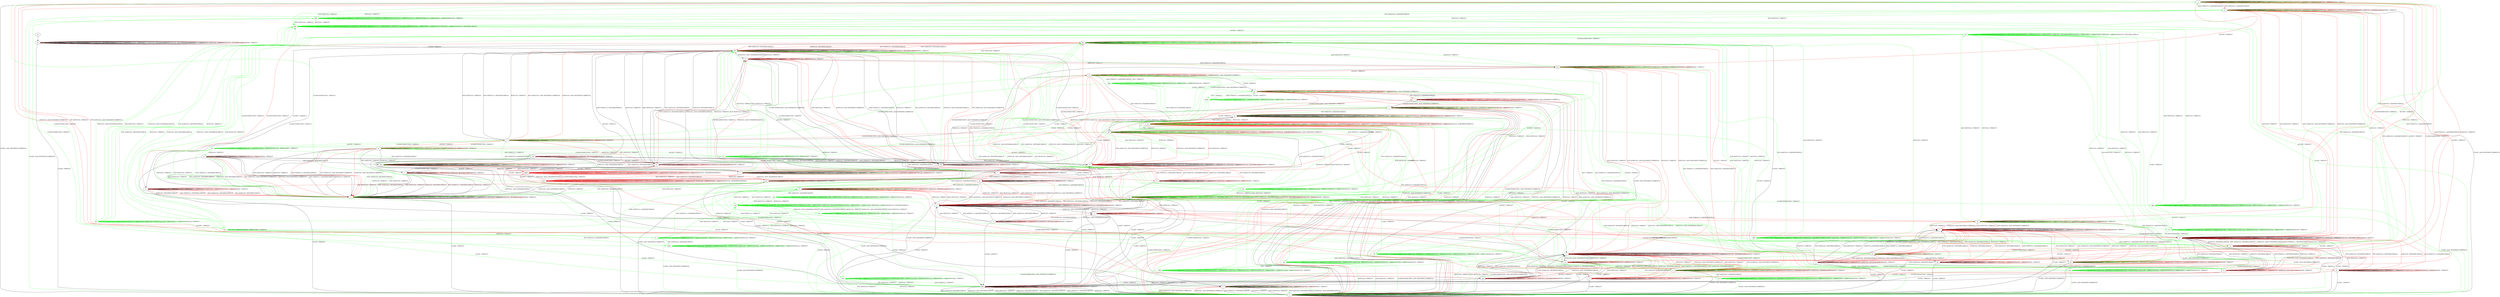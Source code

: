 digraph "" {
	graph ["Incoming time"=0.02135300636291504,
		"Outgoing time"=0.05888819694519043,
		Output="{'States': 80, 'Transitions': 1144, 'Filename': '../results/tcp_preset_100/TCP_FreeBSD_Server-TCP_Linux_Server-5.dot'}",
		Reference="{'States': 56, 'Transitions': 716, 'Filename': '../subjects/tcp/TCP_FreeBSD_Server.dot'}",
		Solver=yices,
		Updated="{'States': 58, 'Transitions': 685, 'Filename': '../subjects/tcp/TCP_Linux_Server.dot'}",
		"f-measure"=0.5398851308232292,
		precision=0.4970622796709753,
		recall=0.590782122905028
	];
	a -> a	[key=0,
		label="CLOSECONNECTION / TIMEOUT"];
	a -> a	[key=1,
		label="ACK+PSH(V,V,1) / ACK(NEXT,NEXT,0)"];
	a -> a	[key=2,
		label="LISTEN / TIMEOUT"];
	a -> a	[key=3,
		label="RCV / TIMEOUT"];
	a -> a	[key=4,
		label="ACK(V,V,0) / TIMEOUT"];
	a -> a	[key=5,
		color=green,
		label="SYN+ACK(V,V,0) / ACK(NEXT,CURRENT,0)"];
	a -> a	[key=6,
		color=green,
		label="SYN(V,V,0) / TIMEOUT"];
	a -> a	[key=7,
		color=red,
		label="SEND / TIMEOUT"];
	a -> h	[key=0,
		color=red,
		label="FIN+ACK(V,V,0) / ACK(NEXT,NEXT,0)"];
	a -> w	[key=0,
		color=red,
		label="SYN+ACK(V,V,0) / ACK+RST(NEXT,CURRENT,0)"];
	a -> w	[key=1,
		color=red,
		label="RST(V,V,0) / TIMEOUT"];
	a -> w	[key=2,
		color=red,
		label="SYN(V,V,0) / ACK+RST(NEXT,CURRENT,0)"];
	a -> w	[key=3,
		color=red,
		label="ACK+RST(V,V,0) / TIMEOUT"];
	a -> x	[key=0,
		label="CLOSE / ACK+RST(NEXT,CURRENT,0)"];
	a -> ff	[key=0,
		color=green,
		label="ACCEPT / TIMEOUT"];
	a -> ww	[key=0,
		color=red,
		label="ACCEPT / TIMEOUT"];
	ppp	[color=green];
	a -> ppp	[key=0,
		color=green,
		label="RST(V,V,0) / TIMEOUT"];
	a -> ppp	[key=1,
		color=green,
		label="ACK+RST(V,V,0) / TIMEOUT"];
	qqq	[color=green];
	a -> qqq	[key=0,
		color=green,
		label="FIN+ACK(V,V,0) / ACK(NEXT,NEXT,0)"];
	b -> b	[key=0,
		label="CLOSECONNECTION / TIMEOUT"];
	b -> b	[key=1,
		label="LISTEN / TIMEOUT"];
	b -> b	[key=2,
		label="RCV / TIMEOUT"];
	b -> b	[key=3,
		color=red,
		label="SYN+ACK(V,V,0) / RST(NEXT,ZERO,0)"];
	b -> b	[key=4,
		color=red,
		label="SEND / TIMEOUT"];
	b -> c	[key=0,
		label="ACCEPT / TIMEOUT"];
	b -> bb	[key=0,
		label="ACK+PSH(V,V,1) / RST(NEXT,ZERO,0)"];
	b -> bb	[key=1,
		label="RST(V,V,0) / TIMEOUT"];
	b -> bb	[key=2,
		label="FIN+ACK(V,V,0) / RST(NEXT,ZERO,0)"];
	b -> bb	[key=3,
		label="ACK+RST(V,V,0) / TIMEOUT"];
	b -> bb	[key=4,
		label="ACK(V,V,0) / RST(NEXT,ZERO,0)"];
	b -> tt	[key=0,
		label="SYN(V,V,0) / ACK+SYN(FRESH,NEXT,0)"];
	b -> bbb	[key=0,
		label="CLOSE / TIMEOUT"];
	c -> b	[key=0,
		label="CLOSECONNECTION / TIMEOUT"];
	c -> c	[key=0,
		label="ACCEPT / TIMEOUT"];
	c -> c	[key=1,
		label="LISTEN / TIMEOUT"];
	c -> c	[key=2,
		label="RCV / TIMEOUT"];
	c -> c	[key=3,
		color=red,
		label="SYN+ACK(V,V,0) / RST(NEXT,ZERO,0)"];
	c -> c	[key=4,
		color=red,
		label="SEND / TIMEOUT"];
	c -> ii	[key=0,
		label="ACK+PSH(V,V,1) / RST(NEXT,ZERO,0)"];
	c -> ii	[key=1,
		label="RST(V,V,0) / TIMEOUT"];
	c -> ii	[key=2,
		label="FIN+ACK(V,V,0) / RST(NEXT,ZERO,0)"];
	c -> ii	[key=3,
		label="ACK+RST(V,V,0) / TIMEOUT"];
	c -> ii	[key=4,
		label="ACK(V,V,0) / RST(NEXT,ZERO,0)"];
	c -> aaa	[key=0,
		label="SYN(V,V,0) / ACK+SYN(FRESH,NEXT,0)"];
	c -> bbb	[key=0,
		label="CLOSE / TIMEOUT"];
	d -> d	[key=0,
		label="ACCEPT / TIMEOUT"];
	d -> d	[key=1,
		label="LISTEN / TIMEOUT"];
	d -> d	[key=2,
		label="ACK(V,V,0) / TIMEOUT"];
	d -> d	[key=3,
		color=green,
		label="SYN+ACK(V,V,0) / ACK(NEXT,CURRENT,0)"];
	d -> d	[key=4,
		color=green,
		label="SYN(V,V,0) / TIMEOUT"];
	d -> d	[key=5,
		color=red,
		label="ACK+PSH(V,V,1) / ACK(NEXT,NEXT,0)"];
	d -> d	[key=6,
		color=red,
		label="RCV / TIMEOUT"];
	d -> d	[key=7,
		color=red,
		label="SEND / ACK+PSH(NEXT,CURRENT,1)"];
	d -> q	[key=0,
		label="CLOSE / TIMEOUT"];
	d -> s	[key=0,
		color=green,
		label="CLOSECONNECTION / ACK+FIN(NEXT,CURRENT,0)"];
	d -> cc	[key=0,
		color=red,
		label="SYN+ACK(V,V,0) / ACK+RST(NEXT,CURRENT,0)"];
	d -> cc	[key=1,
		color=red,
		label="RST(V,V,0) / TIMEOUT"];
	d -> cc	[key=2,
		color=red,
		label="SYN(V,V,0) / ACK+RST(NEXT,CURRENT,0)"];
	d -> cc	[key=3,
		color=red,
		label="ACK+RST(V,V,0) / TIMEOUT"];
	d -> dd	[key=0,
		label="FIN+ACK(V,V,0) / ACK(NEXT,NEXT,0)"];
	d -> kk	[key=0,
		color=red,
		label="CLOSECONNECTION / ACK+FIN(NEXT,CURRENT,0)"];
	d -> uu	[key=0,
		color=green,
		label="RST(V,V,0) / TIMEOUT"];
	d -> uu	[key=1,
		color=green,
		label="ACK+RST(V,V,0) / TIMEOUT"];
	eee	[color=green];
	d -> eee	[key=0,
		color=green,
		label="ACK+PSH(V,V,1) / ACK(NEXT,NEXT,0)"];
	ggg	[color=green];
	d -> ggg	[key=0,
		color=green,
		label="RCV / TIMEOUT"];
	e -> e	[key=0,
		label="CLOSECONNECTION / TIMEOUT"];
	e -> e	[key=1,
		label="RST(V,V,0) / TIMEOUT"];
	e -> e	[key=2,
		label="LISTEN / TIMEOUT"];
	e -> e	[key=3,
		label="RCV / TIMEOUT"];
	e -> e	[key=4,
		label="ACK+RST(V,V,0) / TIMEOUT"];
	e -> e	[key=5,
		color=red,
		label="SYN(V,V,0) / TIMEOUT"];
	e -> e	[key=6,
		color=red,
		label="SEND / TIMEOUT"];
	e -> x	[key=0,
		label="CLOSE / TIMEOUT"];
	e -> y	[key=0,
		color=red,
		label="ACK+PSH(V,V,1) / RST(ZERO,ZERO,0)"];
	e -> y	[key=1,
		color=red,
		label="SYN+ACK(V,V,0) / RST(ZERO,ZERO,0)"];
	e -> y	[key=2,
		color=red,
		label="FIN+ACK(V,V,0) / RST(ZERO,ZERO,0)"];
	e -> y	[key=3,
		color=red,
		label="ACK(V,V,0) / RST(ZERO,ZERO,0)"];
	e -> pp	[key=0,
		color=red,
		label="ACCEPT / TIMEOUT"];
	f -> f	[key=0,
		label="ACK+PSH(V,V,1) / RST(ZERO,ZERO,0)"];
	f -> f	[key=1,
		label="SYN+ACK(V,V,0) / RST(ZERO,ZERO,0)"];
	f -> f	[key=2,
		label="RST(V,V,0) / TIMEOUT"];
	f -> f	[key=3,
		label="ACCEPT / TIMEOUT"];
	f -> f	[key=4,
		label="FIN+ACK(V,V,0) / RST(ZERO,ZERO,0)"];
	f -> f	[key=5,
		label="LISTEN / TIMEOUT"];
	f -> f	[key=6,
		label="RCV / TIMEOUT"];
	f -> f	[key=7,
		label="ACK+RST(V,V,0) / TIMEOUT"];
	f -> f	[key=8,
		label="ACK(V,V,0) / RST(ZERO,ZERO,0)"];
	f -> f	[key=9,
		color=red,
		label="SEND / TIMEOUT"];
	f -> w	[key=0,
		label="CLOSECONNECTION / TIMEOUT"];
	f -> x	[key=0,
		label="CLOSE / TIMEOUT"];
	f -> xx	[key=0,
		color=red,
		label="SYN(V,V,0) / ACK+SYN(FRESH,NEXT,0)"];
	g -> g	[key=0,
		label="CLOSECONNECTION / TIMEOUT"];
	g -> g	[key=1,
		label="ACK+PSH(V,V,1) / ACK(NEXT,CURRENT,0)"];
	g -> g	[key=2,
		label="SYN+ACK(V,V,0) / ACK(NEXT,CURRENT,0)"];
	g -> g	[key=3,
		label="ACCEPT / TIMEOUT"];
	g -> g	[key=4,
		label="FIN+ACK(V,V,0) / ACK(NEXT,CURRENT,0)"];
	g -> g	[key=5,
		label="LISTEN / TIMEOUT"];
	g -> g	[key=6,
		label="RCV / TIMEOUT"];
	g -> g	[key=7,
		label="CLOSE / TIMEOUT"];
	g -> g	[key=8,
		label="ACK(V,V,0) / TIMEOUT"];
	g -> g	[key=9,
		color=green,
		label="SYN(V,V,0) / ACK(NEXT,CURRENT,0)"];
	g -> g	[key=10,
		color=red,
		label="SYN(V,V,0) / TIMEOUT"];
	g -> g	[key=11,
		color=red,
		label="SEND / TIMEOUT"];
	g -> x	[key=0,
		color=green,
		label="RST(V,V,0) / TIMEOUT"];
	g -> x	[key=1,
		color=green,
		label="ACK+RST(V,V,0) / TIMEOUT"];
	g -> ee	[key=0,
		color=red,
		label="RST(V,V,0) / TIMEOUT"];
	g -> ee	[key=1,
		color=red,
		label="ACK+RST(V,V,0) / TIMEOUT"];
	h -> a	[key=0,
		color=green,
		label="ACK+PSH(V,V,1) / ACK(NEXT,NEXT,0)"];
	h -> h	[key=0,
		label="CLOSECONNECTION / TIMEOUT"];
	h -> h	[key=1,
		label="LISTEN / TIMEOUT"];
	h -> h	[key=2,
		label="RCV / TIMEOUT"];
	h -> h	[key=3,
		label="ACK(V,V,0) / TIMEOUT"];
	h -> h	[key=4,
		color=green,
		label="SYN+ACK(V,V,0) / ACK(NEXT,CURRENT,0)"];
	h -> h	[key=5,
		color=green,
		label="SYN(V,V,0) / TIMEOUT"];
	h -> h	[key=6,
		color=red,
		label="ACK+PSH(V,V,1) / ACK(NEXT,NEXT,0)"];
	h -> h	[key=7,
		color=red,
		label="FIN+ACK(V,V,0) / ACK(NEXT,NEXT,0)"];
	h -> h	[key=8,
		color=red,
		label="SEND / TIMEOUT"];
	h -> o	[key=0,
		color=red,
		label="ACCEPT / TIMEOUT"];
	h -> w	[key=0,
		color=red,
		label="SYN+ACK(V,V,0) / ACK+RST(NEXT,CURRENT,0)"];
	h -> w	[key=1,
		color=red,
		label="RST(V,V,0) / TIMEOUT"];
	h -> w	[key=2,
		color=red,
		label="SYN(V,V,0) / ACK+RST(NEXT,CURRENT,0)"];
	h -> w	[key=3,
		color=red,
		label="ACK+RST(V,V,0) / TIMEOUT"];
	h -> x	[key=0,
		label="CLOSE / ACK+RST(NEXT,CURRENT,0)"];
	h -> nn	[key=0,
		color=green,
		label="ACCEPT / TIMEOUT"];
	kkk	[color=green];
	h -> kkk	[key=0,
		color=green,
		label="FIN+ACK(V,V,0) / ACK(NEXT,NEXT,0)"];
	h -> ppp	[key=0,
		color=green,
		label="RST(V,V,0) / TIMEOUT"];
	h -> ppp	[key=1,
		color=green,
		label="ACK+RST(V,V,0) / TIMEOUT"];
	i -> i	[key=0,
		label="ACCEPT / TIMEOUT"];
	i -> i	[key=1,
		label="LISTEN / TIMEOUT"];
	i -> i	[key=2,
		label="CLOSE / TIMEOUT"];
	i -> i	[key=3,
		label="ACK(V,V,0) / TIMEOUT"];
	i -> i	[key=4,
		color=red,
		label="ACK+PSH(V,V,1) / ACK(NEXT,NEXT,0)"];
	i -> i	[key=5,
		color=red,
		label="FIN+ACK(V,V,0) / ACK(NEXT,NEXT,0)"];
	i -> i	[key=6,
		color=red,
		label="RCV / TIMEOUT"];
	i -> i	[key=7,
		color=red,
		label="SEND / ACK+PSH(NEXT,CURRENT,1)"];
	i -> v	[key=0,
		label="CLOSECONNECTION / ACK+FIN(NEXT,CURRENT,0)"];
	i -> x	[key=0,
		label="RST(V,V,0) / TIMEOUT"];
	i -> x	[key=1,
		label="ACK+RST(V,V,0) / TIMEOUT"];
	i -> x	[key=2,
		color=red,
		label="SYN+ACK(V,V,0) / ACK+RST(NEXT,CURRENT,0)"];
	i -> x	[key=3,
		color=red,
		label="SYN(V,V,0) / ACK+RST(NEXT,CURRENT,0)"];
	j -> j	[key=0,
		label="ACK+PSH(V,V,1) / RST(ZERO,ZERO,0)"];
	j -> j	[key=1,
		label="SYN+ACK(V,V,0) / RST(ZERO,ZERO,0)"];
	j -> j	[key=2,
		label="RST(V,V,0) / TIMEOUT"];
	j -> j	[key=3,
		label="ACCEPT / TIMEOUT"];
	j -> j	[key=4,
		label="FIN+ACK(V,V,0) / RST(ZERO,ZERO,0)"];
	j -> j	[key=5,
		label="LISTEN / TIMEOUT"];
	j -> j	[key=6,
		label="RCV / TIMEOUT"];
	j -> j	[key=7,
		label="ACK+RST(V,V,0) / TIMEOUT"];
	j -> j	[key=8,
		label="ACK(V,V,0) / RST(ZERO,ZERO,0)"];
	j -> j	[key=9,
		color=red,
		label="SEND / TIMEOUT"];
	j -> u	[key=0,
		label="SYN(V,V,0) / ACK+SYN(FRESH,NEXT,0)"];
	j -> x	[key=0,
		label="CLOSE / TIMEOUT"];
	j -> y	[key=0,
		label="CLOSECONNECTION / TIMEOUT"];
	k -> k	[key=0,
		label="RST(V,V,0) / TIMEOUT"];
	k -> k	[key=1,
		label="ACCEPT / TIMEOUT"];
	k -> k	[key=2,
		label="LISTEN / TIMEOUT"];
	k -> k	[key=3,
		label="RCV / TIMEOUT"];
	k -> k	[key=4,
		label="ACK+RST(V,V,0) / TIMEOUT"];
	k -> k	[key=5,
		color=red,
		label="SYN(V,V,0) / TIMEOUT"];
	k -> k	[key=6,
		color=red,
		label="SEND / TIMEOUT"];
	k -> x	[key=0,
		label="CLOSE / TIMEOUT"];
	k -> cc	[key=0,
		color=red,
		label="ACK+PSH(V,V,1) / RST(ZERO,ZERO,0)"];
	k -> cc	[key=1,
		color=red,
		label="SYN+ACK(V,V,0) / RST(ZERO,ZERO,0)"];
	k -> cc	[key=2,
		color=red,
		label="FIN+ACK(V,V,0) / RST(ZERO,ZERO,0)"];
	k -> cc	[key=3,
		color=red,
		label="ACK(V,V,0) / RST(ZERO,ZERO,0)"];
	k -> pp	[key=0,
		color=red,
		label="CLOSECONNECTION / TIMEOUT"];
	l -> k	[key=0,
		color=red,
		label="ACK+RST(V,V,0) / TIMEOUT"];
	l -> l	[key=0,
		label="ACCEPT / TIMEOUT"];
	l -> l	[key=1,
		label="LISTEN / TIMEOUT"];
	l -> l	[key=2,
		label="RCV / TIMEOUT"];
	l -> l	[key=3,
		color=red,
		label="SYN(V,V,0) / TIMEOUT"];
	l -> l	[key=4,
		color=red,
		label="SEND / TIMEOUT"];
	l -> aa	[key=0,
		color=red,
		label="ACK+PSH(V,V,1) / ACK(NEXT,NEXT,0)"];
	l -> aa	[key=1,
		color=red,
		label="ACK(V,V,0) / TIMEOUT"];
	l -> cc	[key=0,
		label="RST(V,V,0) / TIMEOUT"];
	l -> hh	[key=0,
		color=red,
		label="SYN+ACK(V,V,0) / RST(NEXT,ZERO,0)"];
	l -> rr	[key=0,
		color=red,
		label="FIN+ACK(V,V,0) / ACK(NEXT,NEXT,0)"];
	l -> tt	[key=0,
		label="CLOSECONNECTION / TIMEOUT"];
	l -> bbb	[key=0,
		label="CLOSE / TIMEOUT"];
	m -> oo	[key=0];
	n -> j	[key=0,
		label="ACK+PSH(V,V,1) / RST(NEXT,ZERO,0)"];
	n -> j	[key=1,
		label="RST(V,V,0) / TIMEOUT"];
	n -> j	[key=2,
		label="FIN+ACK(V,V,0) / RST(NEXT,ZERO,0)"];
	n -> j	[key=3,
		label="ACK+RST(V,V,0) / TIMEOUT"];
	n -> j	[key=4,
		label="ACK(V,V,0) / RST(NEXT,ZERO,0)"];
	n -> n	[key=0,
		label="ACCEPT / TIMEOUT"];
	n -> n	[key=1,
		label="LISTEN / TIMEOUT"];
	n -> n	[key=2,
		label="RCV / TIMEOUT"];
	n -> n	[key=3,
		color=red,
		label="SYN+ACK(V,V,0) / RST(NEXT,ZERO,0)"];
	n -> n	[key=4,
		color=red,
		label="SEND / TIMEOUT"];
	n -> u	[key=0,
		label="SYN(V,V,0) / ACK+SYN(FRESH,NEXT,0)"];
	n -> gg	[key=0,
		label="CLOSECONNECTION / TIMEOUT"];
	n -> bbb	[key=0,
		label="CLOSE / TIMEOUT"];
	o -> d	[key=0,
		color=green,
		label="ACCEPT / TIMEOUT"];
	o -> o	[key=0,
		label="CLOSECONNECTION / TIMEOUT"];
	o -> o	[key=1,
		label="LISTEN / TIMEOUT"];
	o -> o	[key=2,
		label="RCV / TIMEOUT"];
	o -> o	[key=3,
		label="ACK(V,V,0) / TIMEOUT"];
	o -> o	[key=4,
		color=green,
		label="SYN+ACK(V,V,0) / ACK(NEXT,CURRENT,0)"];
	o -> o	[key=5,
		color=green,
		label="SYN(V,V,0) / TIMEOUT"];
	o -> o	[key=6,
		color=red,
		label="ACK+PSH(V,V,1) / ACK(NEXT,NEXT,0)"];
	o -> o	[key=7,
		color=red,
		label="FIN+ACK(V,V,0) / ACK(NEXT,NEXT,0)"];
	o -> o	[key=8,
		color=red,
		label="SEND / TIMEOUT"];
	o -> x	[key=0,
		label="CLOSE / ACK+RST(NEXT,CURRENT,0)"];
	o -> y	[key=0,
		color=red,
		label="SYN+ACK(V,V,0) / ACK+RST(NEXT,CURRENT,0)"];
	o -> y	[key=1,
		color=red,
		label="RST(V,V,0) / TIMEOUT"];
	o -> y	[key=2,
		color=red,
		label="SYN(V,V,0) / ACK+RST(NEXT,CURRENT,0)"];
	o -> y	[key=3,
		color=red,
		label="ACK+RST(V,V,0) / TIMEOUT"];
	o -> dd	[key=0,
		color=red,
		label="ACCEPT / TIMEOUT"];
	o -> pp	[key=0,
		color=green,
		label="RST(V,V,0) / TIMEOUT"];
	o -> pp	[key=1,
		color=green,
		label="ACK+RST(V,V,0) / TIMEOUT"];
	o -> ww	[key=0,
		color=green,
		label="ACK+PSH(V,V,1) / ACK(NEXT,NEXT,0)"];
	ccc	[color=green];
	o -> ccc	[key=0,
		color=green,
		label="FIN+ACK(V,V,0) / ACK(NEXT,NEXT,0)"];
	p -> p	[key=0,
		label="ACCEPT / TIMEOUT"];
	p -> p	[key=1,
		label="LISTEN / TIMEOUT"];
	p -> p	[key=2,
		label="RCV / TIMEOUT"];
	p -> p	[key=3,
		label="ACK(V,V,0) / TIMEOUT"];
	p -> p	[key=4,
		color=red,
		label="SEND / TIMEOUT"];
	p -> z	[key=0,
		label="CLOSE / TIMEOUT"];
	p -> ii	[key=0,
		label="ACK+PSH(V,V,1) / RST(NEXT,ZERO,0)"];
	p -> ii	[key=1,
		label="RST(V,V,0) / TIMEOUT"];
	p -> ii	[key=2,
		label="ACK+RST(V,V,0) / TIMEOUT"];
	p -> ii	[key=3,
		color=green,
		label="SYN+ACK(V,V,0) / RST(NEXT,ZERO,0)"];
	p -> ii	[key=4,
		color=green,
		label="SYN(V,V,0) / ACK+RST(ZERO,NEXT,0)"];
	p -> ii	[key=5,
		color=red,
		label="SYN+ACK(V,V,0) / ACK+RST(NEXT,CURRENT,0)"];
	p -> ii	[key=6,
		color=red,
		label="SYN(V,V,0) / ACK+RST(NEXT,CURRENT,0)"];
	p -> kk	[key=0,
		label="CLOSECONNECTION / TIMEOUT"];
	p -> mm	[key=0,
		label="FIN+ACK(V,V,0) / ACK(NEXT,NEXT,0)"];
	q -> i	[key=0,
		color=red,
		label="FIN+ACK(V,V,0) / ACK(NEXT,NEXT,0)"];
	q -> q	[key=0,
		label="ACCEPT / TIMEOUT"];
	q -> q	[key=1,
		label="LISTEN / TIMEOUT"];
	q -> q	[key=2,
		label="CLOSE / TIMEOUT"];
	q -> q	[key=3,
		label="ACK(V,V,0) / TIMEOUT"];
	q -> q	[key=4,
		color=green,
		label="SYN+ACK(V,V,0) / ACK(NEXT,CURRENT,0)"];
	q -> q	[key=5,
		color=green,
		label="SYN(V,V,0) / TIMEOUT"];
	q -> q	[key=6,
		color=red,
		label="ACK+PSH(V,V,1) / ACK(NEXT,NEXT,0)"];
	q -> q	[key=7,
		color=red,
		label="RCV / TIMEOUT"];
	q -> q	[key=8,
		color=red,
		label="SEND / ACK+PSH(NEXT,CURRENT,1)"];
	q -> x	[key=0,
		label="RST(V,V,0) / TIMEOUT"];
	q -> x	[key=1,
		label="ACK+RST(V,V,0) / TIMEOUT"];
	q -> x	[key=2,
		color=red,
		label="SYN+ACK(V,V,0) / ACK+RST(NEXT,CURRENT,0)"];
	q -> x	[key=3,
		color=red,
		label="SYN(V,V,0) / ACK+RST(NEXT,CURRENT,0)"];
	q -> z	[key=0,
		color=red,
		label="CLOSECONNECTION / ACK+FIN(NEXT,CURRENT,0)"];
	fff	[color=green];
	q -> fff	[key=0,
		color=green,
		label="ACK+PSH(V,V,1) / ACK(NEXT,NEXT,0)"];
	hhh	[color=green];
	q -> hhh	[key=0,
		color=green,
		label="FIN+ACK(V,V,0) / ACK(NEXT,NEXT,0)"];
	mmm	[color=green];
	q -> mmm	[key=0,
		color=green,
		label="RCV / TIMEOUT"];
	r -> f	[key=0,
		label="ACK+PSH(V,V,1) / RST(NEXT,ZERO,0)"];
	r -> f	[key=1,
		label="RST(V,V,0) / TIMEOUT"];
	r -> f	[key=2,
		label="FIN+ACK(V,V,0) / RST(NEXT,ZERO,0)"];
	r -> f	[key=3,
		label="ACK+RST(V,V,0) / TIMEOUT"];
	r -> f	[key=4,
		label="ACK(V,V,0) / RST(NEXT,ZERO,0)"];
	r -> r	[key=0,
		label="ACCEPT / TIMEOUT"];
	r -> r	[key=1,
		label="LISTEN / TIMEOUT"];
	r -> r	[key=2,
		label="RCV / TIMEOUT"];
	r -> r	[key=3,
		color=red,
		label="SYN+ACK(V,V,0) / RST(NEXT,ZERO,0)"];
	r -> r	[key=4,
		color=red,
		label="SEND / TIMEOUT"];
	r -> vv	[key=0,
		label="CLOSECONNECTION / TIMEOUT"];
	r -> xx	[key=0,
		color=red,
		label="SYN(V,V,0) / ACK+SYN(FRESH,NEXT,0)"];
	r -> bbb	[key=0,
		label="CLOSE / TIMEOUT"];
	s -> b	[key=0,
		color=red,
		label="FIN+ACK(V,V,0) / TIMEOUT"];
	s -> b	[key=1,
		color=red,
		label="ACK(V,V,0) / TIMEOUT"];
	s -> s	[key=0,
		label="CLOSECONNECTION / TIMEOUT"];
	s -> s	[key=1,
		label="LISTEN / TIMEOUT"];
	s -> s	[key=2,
		label="RCV / TIMEOUT"];
	s -> s	[key=3,
		color=green,
		label="SYN+ACK(V,V,0) / ACK(NEXT,CURRENT,0)"];
	s -> s	[key=4,
		color=green,
		label="SYN(V,V,0) / TIMEOUT"];
	s -> s	[key=5,
		color=red,
		label="SEND / TIMEOUT"];
	s -> t	[key=0,
		color=green,
		label="FIN+ACK(V,V,0) / ACK(NEXT,NEXT,0)"];
	s -> v	[key=0,
		label="CLOSE / TIMEOUT"];
	s -> bb	[key=0,
		label="ACK+PSH(V,V,1) / RST(NEXT,ZERO,0)"];
	s -> bb	[key=1,
		label="RST(V,V,0) / TIMEOUT"];
	s -> bb	[key=2,
		label="ACK+RST(V,V,0) / TIMEOUT"];
	s -> bb	[key=3,
		color=red,
		label="SYN+ACK(V,V,0) / ACK+RST(NEXT,CURRENT,0)"];
	s -> bb	[key=4,
		color=red,
		label="SYN(V,V,0) / ACK+RST(NEXT,CURRENT,0)"];
	s -> kk	[key=0,
		color=green,
		label="ACK(V,V,0) / TIMEOUT"];
	s -> ss	[key=0,
		color=red,
		label="ACCEPT / TIMEOUT"];
	lll	[color=green];
	s -> lll	[key=0,
		color=green,
		label="ACCEPT / TIMEOUT"];
	t -> g	[key=0,
		label="CLOSE / TIMEOUT"];
	t -> t	[key=0,
		label="CLOSECONNECTION / TIMEOUT"];
	t -> t	[key=1,
		label="ACK+PSH(V,V,1) / ACK(NEXT,CURRENT,0)"];
	t -> t	[key=2,
		label="SYN+ACK(V,V,0) / ACK(NEXT,CURRENT,0)"];
	t -> t	[key=3,
		label="FIN+ACK(V,V,0) / ACK(NEXT,CURRENT,0)"];
	t -> t	[key=4,
		label="LISTEN / TIMEOUT"];
	t -> t	[key=5,
		label="RCV / TIMEOUT"];
	t -> t	[key=6,
		label="ACK(V,V,0) / TIMEOUT"];
	t -> t	[key=7,
		color=green,
		label="SYN(V,V,0) / ACK(NEXT,CURRENT,0)"];
	t -> t	[key=8,
		color=red,
		label="SYN(V,V,0) / TIMEOUT"];
	t -> t	[key=9,
		color=red,
		label="SEND / TIMEOUT"];
	t -> bb	[key=0,
		color=green,
		label="RST(V,V,0) / TIMEOUT"];
	t -> bb	[key=1,
		color=green,
		label="ACK+RST(V,V,0) / TIMEOUT"];
	t -> mm	[key=0,
		label="ACCEPT / TIMEOUT"];
	aaaa	[color=red];
	t -> aaaa	[key=0,
		color=red,
		label="RST(V,V,0) / TIMEOUT"];
	t -> aaaa	[key=1,
		color=red,
		label="ACK+RST(V,V,0) / TIMEOUT"];
	u -> j	[key=0,
		label="RST(V,V,0) / TIMEOUT"];
	u -> n	[key=0,
		color=red,
		label="SYN+ACK(V,V,0) / RST(NEXT,ZERO,0)"];
	u -> u	[key=0,
		label="ACCEPT / TIMEOUT"];
	u -> u	[key=1,
		label="LISTEN / TIMEOUT"];
	u -> u	[key=2,
		label="RCV / TIMEOUT"];
	u -> u	[key=3,
		color=red,
		label="SYN(V,V,0) / TIMEOUT"];
	u -> u	[key=4,
		color=red,
		label="SEND / TIMEOUT"];
	u -> ff	[key=0,
		color=red,
		label="ACK+PSH(V,V,1) / ACK(NEXT,NEXT,0)"];
	u -> ff	[key=1,
		color=red,
		label="ACK(V,V,0) / TIMEOUT"];
	u -> nn	[key=0,
		color=red,
		label="FIN+ACK(V,V,0) / ACK(NEXT,NEXT,0)"];
	u -> uu	[key=0,
		color=red,
		label="ACK+RST(V,V,0) / TIMEOUT"];
	u -> yy	[key=0,
		label="CLOSECONNECTION / TIMEOUT"];
	u -> bbb	[key=0,
		label="CLOSE / TIMEOUT"];
	v -> g	[key=0,
		color=green,
		label="FIN+ACK(V,V,0) / ACK(NEXT,NEXT,0)"];
	v -> v	[key=0,
		label="CLOSECONNECTION / TIMEOUT"];
	v -> v	[key=1,
		label="ACCEPT / TIMEOUT"];
	v -> v	[key=2,
		label="LISTEN / TIMEOUT"];
	v -> v	[key=3,
		label="RCV / TIMEOUT"];
	v -> v	[key=4,
		label="CLOSE / TIMEOUT"];
	v -> v	[key=5,
		color=green,
		label="SYN+ACK(V,V,0) / ACK(NEXT,CURRENT,0)"];
	v -> v	[key=6,
		color=green,
		label="SYN(V,V,0) / TIMEOUT"];
	v -> v	[key=7,
		color=red,
		label="SEND / TIMEOUT"];
	v -> x	[key=0,
		label="ACK+PSH(V,V,1) / RST(NEXT,ZERO,0)"];
	v -> x	[key=1,
		label="RST(V,V,0) / TIMEOUT"];
	v -> x	[key=2,
		label="ACK+RST(V,V,0) / TIMEOUT"];
	v -> x	[key=3,
		color=red,
		label="SYN+ACK(V,V,0) / ACK+RST(NEXT,CURRENT,0)"];
	v -> x	[key=4,
		color=red,
		label="SYN(V,V,0) / ACK+RST(NEXT,CURRENT,0)"];
	v -> z	[key=0,
		color=green,
		label="ACK(V,V,0) / TIMEOUT"];
	v -> bbb	[key=0,
		color=red,
		label="FIN+ACK(V,V,0) / TIMEOUT"];
	v -> bbb	[key=1,
		color=red,
		label="ACK(V,V,0) / TIMEOUT"];
	w -> w	[key=0,
		label="CLOSECONNECTION / TIMEOUT"];
	w -> w	[key=1,
		label="ACK+PSH(V,V,1) / RST(ZERO,ZERO,0)"];
	w -> w	[key=2,
		label="SYN+ACK(V,V,0) / RST(ZERO,ZERO,0)"];
	w -> w	[key=3,
		label="RST(V,V,0) / TIMEOUT"];
	w -> w	[key=4,
		label="FIN+ACK(V,V,0) / RST(ZERO,ZERO,0)"];
	w -> w	[key=5,
		label="LISTEN / TIMEOUT"];
	w -> w	[key=6,
		label="RCV / TIMEOUT"];
	w -> w	[key=7,
		label="ACK+RST(V,V,0) / TIMEOUT"];
	w -> w	[key=8,
		label="ACK(V,V,0) / RST(ZERO,ZERO,0)"];
	w -> w	[key=9,
		color=red,
		label="SEND / TIMEOUT"];
	w -> x	[key=0,
		label="CLOSE / TIMEOUT"];
	w -> y	[key=0,
		color=red,
		label="ACCEPT / TIMEOUT"];
	w -> zz	[key=0,
		color=red,
		label="SYN(V,V,0) / ACK+SYN(FRESH,NEXT,0)"];
	x -> x	[key=0,
		label="CLOSECONNECTION / TIMEOUT"];
	x -> x	[key=1,
		label="ACK+PSH(V,V,1) / RST(ZERO,ZERO,0)"];
	x -> x	[key=2,
		label="SYN+ACK(V,V,0) / RST(ZERO,ZERO,0)"];
	x -> x	[key=3,
		label="RST(V,V,0) / TIMEOUT"];
	x -> x	[key=4,
		label="ACCEPT / TIMEOUT"];
	x -> x	[key=5,
		label="FIN+ACK(V,V,0) / RST(ZERO,ZERO,0)"];
	x -> x	[key=6,
		label="LISTEN / TIMEOUT"];
	x -> x	[key=7,
		label="SYN(V,V,0) / ACK+RST(ZERO,NEXT,0)"];
	x -> x	[key=8,
		label="RCV / TIMEOUT"];
	x -> x	[key=9,
		label="ACK+RST(V,V,0) / TIMEOUT"];
	x -> x	[key=10,
		label="CLOSE / TIMEOUT"];
	x -> x	[key=11,
		label="ACK(V,V,0) / RST(ZERO,ZERO,0)"];
	x -> x	[key=12,
		color=red,
		label="SEND / TIMEOUT"];
	y -> x	[key=0,
		label="CLOSE / TIMEOUT"];
	y -> y	[key=0,
		label="CLOSECONNECTION / TIMEOUT"];
	y -> y	[key=1,
		label="ACK+PSH(V,V,1) / RST(ZERO,ZERO,0)"];
	y -> y	[key=2,
		label="SYN+ACK(V,V,0) / RST(ZERO,ZERO,0)"];
	y -> y	[key=3,
		label="RST(V,V,0) / TIMEOUT"];
	y -> y	[key=4,
		label="FIN+ACK(V,V,0) / RST(ZERO,ZERO,0)"];
	y -> y	[key=5,
		label="LISTEN / TIMEOUT"];
	y -> y	[key=6,
		label="RCV / TIMEOUT"];
	y -> y	[key=7,
		label="ACK+RST(V,V,0) / TIMEOUT"];
	y -> y	[key=8,
		label="ACK(V,V,0) / RST(ZERO,ZERO,0)"];
	y -> y	[key=9,
		color=red,
		label="SEND / TIMEOUT"];
	y -> bb	[key=0,
		color=red,
		label="ACCEPT / TIMEOUT"];
	y -> yy	[key=0,
		label="SYN(V,V,0) / ACK+SYN(FRESH,NEXT,0)"];
	z -> g	[key=0,
		label="FIN+ACK(V,V,0) / ACK(NEXT,NEXT,0)"];
	z -> x	[key=0,
		label="ACK+PSH(V,V,1) / RST(NEXT,ZERO,0)"];
	z -> x	[key=1,
		label="RST(V,V,0) / TIMEOUT"];
	z -> x	[key=2,
		label="ACK+RST(V,V,0) / TIMEOUT"];
	z -> x	[key=3,
		color=green,
		label="SYN+ACK(V,V,0) / RST(NEXT,ZERO,0)"];
	z -> x	[key=4,
		color=green,
		label="SYN(V,V,0) / ACK+RST(ZERO,NEXT,0)"];
	z -> x	[key=5,
		color=red,
		label="SYN+ACK(V,V,0) / ACK+RST(NEXT,CURRENT,0)"];
	z -> x	[key=6,
		color=red,
		label="SYN(V,V,0) / ACK+RST(NEXT,CURRENT,0)"];
	z -> z	[key=0,
		label="CLOSECONNECTION / TIMEOUT"];
	z -> z	[key=1,
		label="ACCEPT / TIMEOUT"];
	z -> z	[key=2,
		label="LISTEN / TIMEOUT"];
	z -> z	[key=3,
		label="RCV / TIMEOUT"];
	z -> z	[key=4,
		label="CLOSE / TIMEOUT"];
	z -> z	[key=5,
		label="ACK(V,V,0) / TIMEOUT"];
	z -> z	[key=6,
		color=red,
		label="SEND / TIMEOUT"];
	aa -> j	[key=0,
		color=red,
		label="SYN+ACK(V,V,0) / ACK+RST(NEXT,CURRENT,0)"];
	aa -> j	[key=1,
		color=red,
		label="RST(V,V,0) / TIMEOUT"];
	aa -> j	[key=2,
		color=red,
		label="SYN(V,V,0) / ACK+RST(NEXT,CURRENT,0)"];
	aa -> j	[key=3,
		color=red,
		label="ACK+RST(V,V,0) / TIMEOUT"];
	aa -> x	[key=0,
		label="CLOSE / ACK+RST(NEXT,CURRENT,0)"];
	aa -> aa	[key=0,
		label="ACK+PSH(V,V,1) / ACK(NEXT,NEXT,0)"];
	aa -> aa	[key=1,
		label="ACCEPT / TIMEOUT"];
	aa -> aa	[key=2,
		label="LISTEN / TIMEOUT"];
	aa -> aa	[key=3,
		label="RCV / TIMEOUT"];
	aa -> aa	[key=4,
		label="ACK(V,V,0) / TIMEOUT"];
	aa -> aa	[key=5,
		color=red,
		label="SEND / TIMEOUT"];
	aa -> rr	[key=0,
		color=red,
		label="FIN+ACK(V,V,0) / ACK(NEXT,NEXT,0)"];
	aa -> ww	[key=0,
		label="CLOSECONNECTION / TIMEOUT"];
	bb -> x	[key=0,
		label="CLOSE / TIMEOUT"];
	bb -> bb	[key=0,
		label="CLOSECONNECTION / TIMEOUT"];
	bb -> bb	[key=1,
		label="ACK+PSH(V,V,1) / RST(ZERO,ZERO,0)"];
	bb -> bb	[key=2,
		label="SYN+ACK(V,V,0) / RST(ZERO,ZERO,0)"];
	bb -> bb	[key=3,
		label="RST(V,V,0) / TIMEOUT"];
	bb -> bb	[key=4,
		label="FIN+ACK(V,V,0) / RST(ZERO,ZERO,0)"];
	bb -> bb	[key=5,
		label="LISTEN / TIMEOUT"];
	bb -> bb	[key=6,
		label="RCV / TIMEOUT"];
	bb -> bb	[key=7,
		label="ACK+RST(V,V,0) / TIMEOUT"];
	bb -> bb	[key=8,
		label="ACK(V,V,0) / RST(ZERO,ZERO,0)"];
	bb -> bb	[key=9,
		color=red,
		label="SEND / TIMEOUT"];
	bb -> ii	[key=0,
		label="ACCEPT / TIMEOUT"];
	bb -> tt	[key=0,
		label="SYN(V,V,0) / ACK+SYN(FRESH,NEXT,0)"];
	cc -> l	[key=0,
		label="SYN(V,V,0) / ACK+SYN(FRESH,NEXT,0)"];
	cc -> x	[key=0,
		label="CLOSE / TIMEOUT"];
	cc -> bb	[key=0,
		label="CLOSECONNECTION / TIMEOUT"];
	cc -> cc	[key=0,
		label="ACK+PSH(V,V,1) / RST(ZERO,ZERO,0)"];
	cc -> cc	[key=1,
		label="SYN+ACK(V,V,0) / RST(ZERO,ZERO,0)"];
	cc -> cc	[key=2,
		label="RST(V,V,0) / TIMEOUT"];
	cc -> cc	[key=3,
		label="ACCEPT / TIMEOUT"];
	cc -> cc	[key=4,
		label="FIN+ACK(V,V,0) / RST(ZERO,ZERO,0)"];
	cc -> cc	[key=5,
		label="LISTEN / TIMEOUT"];
	cc -> cc	[key=6,
		label="RCV / TIMEOUT"];
	cc -> cc	[key=7,
		label="ACK+RST(V,V,0) / TIMEOUT"];
	cc -> cc	[key=8,
		label="ACK(V,V,0) / RST(ZERO,ZERO,0)"];
	cc -> cc	[key=9,
		color=red,
		label="SEND / TIMEOUT"];
	dd -> i	[key=0,
		color=red,
		label="CLOSE / TIMEOUT"];
	dd -> s	[key=0,
		color=red,
		label="CLOSECONNECTION / ACK+FIN(NEXT,CURRENT,0)"];
	dd -> cc	[key=0,
		color=red,
		label="SYN+ACK(V,V,0) / ACK+RST(NEXT,CURRENT,0)"];
	dd -> cc	[key=1,
		color=red,
		label="RST(V,V,0) / TIMEOUT"];
	dd -> cc	[key=2,
		color=red,
		label="SYN(V,V,0) / ACK+RST(NEXT,CURRENT,0)"];
	dd -> cc	[key=3,
		color=red,
		label="ACK+RST(V,V,0) / TIMEOUT"];
	dd -> dd	[key=0,
		label="ACCEPT / TIMEOUT"];
	dd -> dd	[key=1,
		label="LISTEN / TIMEOUT"];
	dd -> dd	[key=2,
		label="RCV / TIMEOUT"];
	dd -> dd	[key=3,
		label="ACK(V,V,0) / TIMEOUT"];
	dd -> dd	[key=4,
		color=green,
		label="ACK+PSH(V,V,1) / TIMEOUT"];
	dd -> dd	[key=5,
		color=green,
		label="SYN+ACK(V,V,0) / ACK(NEXT,CURRENT,0)"];
	dd -> dd	[key=6,
		color=green,
		label="FIN+ACK(V,V,0) / TIMEOUT"];
	dd -> dd	[key=7,
		color=green,
		label="SYN(V,V,0) / TIMEOUT"];
	dd -> dd	[key=8,
		color=red,
		label="ACK+PSH(V,V,1) / ACK(NEXT,NEXT,0)"];
	dd -> dd	[key=9,
		color=red,
		label="FIN+ACK(V,V,0) / ACK(NEXT,NEXT,0)"];
	dd -> dd	[key=10,
		color=red,
		label="SEND / ACK+PSH(NEXT,CURRENT,1)"];
	dd -> uu	[key=0,
		color=green,
		label="RST(V,V,0) / TIMEOUT"];
	dd -> uu	[key=1,
		color=green,
		label="ACK+RST(V,V,0) / TIMEOUT"];
	dd -> hhh	[key=0,
		color=green,
		label="CLOSE / TIMEOUT"];
	iii	[color=green];
	dd -> iii	[key=0,
		color=green,
		label="CLOSECONNECTION / ACK+FIN(NEXT,CURRENT,0)"];
	ee -> x	[key=0,
		color=red,
		label="SYN(V,V,0) / ACK+RST(ZERO,NEXT,0)"];
	ee -> bb	[key=0,
		color=green,
		label="CLOSECONNECTION / ACK+RST(NEXT,CURRENT,0)"];
	ee -> dd	[key=0,
		color=green,
		label="RCV / TIMEOUT"];
	ee -> ee	[key=0,
		label="ACCEPT / TIMEOUT"];
	ee -> ee	[key=1,
		label="LISTEN / TIMEOUT"];
	ee -> ee	[key=2,
		color=green,
		label="ACK+PSH(V,V,1) / TIMEOUT"];
	ee -> ee	[key=3,
		color=green,
		label="SYN+ACK(V,V,0) / ACK(NEXT,CURRENT,0)"];
	ee -> ee	[key=4,
		color=green,
		label="FIN+ACK(V,V,0) / TIMEOUT"];
	ee -> ee	[key=5,
		color=green,
		label="SYN(V,V,0) / TIMEOUT"];
	ee -> ee	[key=6,
		color=green,
		label="ACK(V,V,0) / TIMEOUT"];
	ee -> ee	[key=7,
		color=red,
		label="CLOSECONNECTION / TIMEOUT"];
	ee -> ee	[key=8,
		color=red,
		label="ACK+PSH(V,V,1) / ACK(FRESH,FRESH,0)"];
	ee -> ee	[key=9,
		color=red,
		label="SYN+ACK(V,V,0) / ACK(FRESH,FRESH,0)"];
	ee -> ee	[key=10,
		color=red,
		label="RST(V,V,0) / TIMEOUT"];
	ee -> ee	[key=11,
		color=red,
		label="FIN+ACK(V,V,0) / ACK(FRESH,FRESH,0)"];
	ee -> ee	[key=12,
		color=red,
		label="RCV / TIMEOUT"];
	ee -> ee	[key=13,
		color=red,
		label="ACK+RST(V,V,0) / TIMEOUT"];
	ee -> ee	[key=14,
		color=red,
		label="CLOSE / TIMEOUT"];
	ee -> ee	[key=15,
		color=red,
		label="SEND / TIMEOUT"];
	ee -> ee	[key=16,
		color=red,
		label="ACK(V,V,0) / ACK(FRESH,FRESH,0)"];
	ee -> uu	[key=0,
		color=green,
		label="RST(V,V,0) / TIMEOUT"];
	ee -> uu	[key=1,
		color=green,
		label="ACK+RST(V,V,0) / TIMEOUT"];
	jjj	[color=green];
	ee -> jjj	[key=0,
		color=green,
		label="CLOSE / TIMEOUT"];
	ff -> a	[key=0,
		color=red,
		label="CLOSECONNECTION / TIMEOUT"];
	ff -> f	[key=0,
		color=red,
		label="SYN+ACK(V,V,0) / ACK+RST(NEXT,CURRENT,0)"];
	ff -> f	[key=1,
		color=red,
		label="RST(V,V,0) / TIMEOUT"];
	ff -> f	[key=2,
		color=red,
		label="SYN(V,V,0) / ACK+RST(NEXT,CURRENT,0)"];
	ff -> f	[key=3,
		color=red,
		label="ACK+RST(V,V,0) / TIMEOUT"];
	ff -> x	[key=0,
		label="CLOSE / ACK+RST(NEXT,CURRENT,0)"];
	ff -> ff	[key=0,
		label="ACK+PSH(V,V,1) / ACK(NEXT,NEXT,0)"];
	ff -> ff	[key=1,
		label="ACCEPT / TIMEOUT"];
	ff -> ff	[key=2,
		label="LISTEN / TIMEOUT"];
	ff -> ff	[key=3,
		label="RCV / TIMEOUT"];
	ff -> ff	[key=4,
		label="ACK(V,V,0) / TIMEOUT"];
	ff -> ff	[key=5,
		color=green,
		label="SYN+ACK(V,V,0) / ACK(NEXT,CURRENT,0)"];
	ff -> ff	[key=6,
		color=green,
		label="SYN(V,V,0) / TIMEOUT"];
	ff -> ff	[key=7,
		color=red,
		label="SEND / TIMEOUT"];
	ff -> nn	[key=0,
		color=red,
		label="FIN+ACK(V,V,0) / ACK(NEXT,NEXT,0)"];
	rrr	[color=green];
	ff -> rrr	[key=0,
		color=green,
		label="FIN+ACK(V,V,0) / ACK(NEXT,NEXT,0)"];
	sss	[color=green];
	ff -> sss	[key=0,
		color=green,
		label="RST(V,V,0) / TIMEOUT"];
	ff -> sss	[key=1,
		color=green,
		label="ACK+RST(V,V,0) / TIMEOUT"];
	gg -> b	[key=0,
		color=red,
		label="ACCEPT / TIMEOUT"];
	gg -> y	[key=0,
		label="ACK+PSH(V,V,1) / RST(NEXT,ZERO,0)"];
	gg -> y	[key=1,
		label="RST(V,V,0) / TIMEOUT"];
	gg -> y	[key=2,
		label="FIN+ACK(V,V,0) / RST(NEXT,ZERO,0)"];
	gg -> y	[key=3,
		label="ACK+RST(V,V,0) / TIMEOUT"];
	gg -> y	[key=4,
		label="ACK(V,V,0) / RST(NEXT,ZERO,0)"];
	gg -> gg	[key=0,
		label="CLOSECONNECTION / TIMEOUT"];
	gg -> gg	[key=1,
		label="LISTEN / TIMEOUT"];
	gg -> gg	[key=2,
		label="RCV / TIMEOUT"];
	gg -> gg	[key=3,
		color=red,
		label="SYN+ACK(V,V,0) / RST(NEXT,ZERO,0)"];
	gg -> gg	[key=4,
		color=red,
		label="SEND / TIMEOUT"];
	gg -> yy	[key=0,
		label="SYN(V,V,0) / ACK+SYN(FRESH,NEXT,0)"];
	gg -> bbb	[key=0,
		label="CLOSE / TIMEOUT"];
	hh -> b	[key=0,
		label="CLOSECONNECTION / TIMEOUT"];
	hh -> l	[key=0,
		label="SYN(V,V,0) / ACK+SYN(FRESH,NEXT,0)"];
	hh -> cc	[key=0,
		label="ACK+PSH(V,V,1) / RST(NEXT,ZERO,0)"];
	hh -> cc	[key=1,
		label="RST(V,V,0) / TIMEOUT"];
	hh -> cc	[key=2,
		label="FIN+ACK(V,V,0) / RST(NEXT,ZERO,0)"];
	hh -> cc	[key=3,
		label="ACK+RST(V,V,0) / TIMEOUT"];
	hh -> cc	[key=4,
		label="ACK(V,V,0) / RST(NEXT,ZERO,0)"];
	hh -> hh	[key=0,
		label="ACCEPT / TIMEOUT"];
	hh -> hh	[key=1,
		label="LISTEN / TIMEOUT"];
	hh -> hh	[key=2,
		label="RCV / TIMEOUT"];
	hh -> hh	[key=3,
		color=red,
		label="SYN+ACK(V,V,0) / RST(NEXT,ZERO,0)"];
	hh -> hh	[key=4,
		color=red,
		label="SEND / TIMEOUT"];
	hh -> ii	[key=0,
		color=green,
		label="SYN+ACK(V,V,0) / RST(NEXT,ZERO,0)"];
	hh -> bbb	[key=0,
		label="CLOSE / TIMEOUT"];
	ii -> x	[key=0,
		label="CLOSE / TIMEOUT"];
	ii -> bb	[key=0,
		label="CLOSECONNECTION / TIMEOUT"];
	ii -> ii	[key=0,
		label="ACK+PSH(V,V,1) / RST(ZERO,ZERO,0)"];
	ii -> ii	[key=1,
		label="SYN+ACK(V,V,0) / RST(ZERO,ZERO,0)"];
	ii -> ii	[key=2,
		label="RST(V,V,0) / TIMEOUT"];
	ii -> ii	[key=3,
		label="ACCEPT / TIMEOUT"];
	ii -> ii	[key=4,
		label="FIN+ACK(V,V,0) / RST(ZERO,ZERO,0)"];
	ii -> ii	[key=5,
		label="LISTEN / TIMEOUT"];
	ii -> ii	[key=6,
		label="RCV / TIMEOUT"];
	ii -> ii	[key=7,
		label="ACK+RST(V,V,0) / TIMEOUT"];
	ii -> ii	[key=8,
		label="ACK(V,V,0) / RST(ZERO,ZERO,0)"];
	ii -> ii	[key=9,
		color=red,
		label="SEND / TIMEOUT"];
	ii -> aaa	[key=0,
		label="SYN(V,V,0) / ACK+SYN(FRESH,NEXT,0)"];
	jj -> e	[key=0,
		color=red,
		label="ACCEPT / TIMEOUT"];
	jj -> w	[key=0,
		color=red,
		label="ACK+PSH(V,V,1) / RST(ZERO,ZERO,0)"];
	jj -> w	[key=1,
		color=red,
		label="SYN+ACK(V,V,0) / RST(ZERO,ZERO,0)"];
	jj -> w	[key=2,
		color=red,
		label="FIN+ACK(V,V,0) / RST(ZERO,ZERO,0)"];
	jj -> w	[key=3,
		color=red,
		label="ACK(V,V,0) / RST(ZERO,ZERO,0)"];
	jj -> x	[key=0,
		label="CLOSE / TIMEOUT"];
	jj -> jj	[key=0,
		label="CLOSECONNECTION / TIMEOUT"];
	jj -> jj	[key=1,
		label="RST(V,V,0) / TIMEOUT"];
	jj -> jj	[key=2,
		label="LISTEN / TIMEOUT"];
	jj -> jj	[key=3,
		label="RCV / TIMEOUT"];
	jj -> jj	[key=4,
		label="ACK+RST(V,V,0) / TIMEOUT"];
	jj -> jj	[key=5,
		color=red,
		label="SYN(V,V,0) / TIMEOUT"];
	jj -> jj	[key=6,
		color=red,
		label="SEND / TIMEOUT"];
	kk -> p	[key=0,
		label="ACCEPT / TIMEOUT"];
	kk -> t	[key=0,
		label="FIN+ACK(V,V,0) / ACK(NEXT,NEXT,0)"];
	kk -> z	[key=0,
		label="CLOSE / TIMEOUT"];
	kk -> bb	[key=0,
		label="ACK+PSH(V,V,1) / RST(NEXT,ZERO,0)"];
	kk -> bb	[key=1,
		label="RST(V,V,0) / TIMEOUT"];
	kk -> bb	[key=2,
		label="ACK+RST(V,V,0) / TIMEOUT"];
	kk -> bb	[key=3,
		color=green,
		label="SYN+ACK(V,V,0) / RST(NEXT,ZERO,0)"];
	kk -> bb	[key=4,
		color=green,
		label="SYN(V,V,0) / ACK+RST(ZERO,NEXT,0)"];
	kk -> bb	[key=5,
		color=red,
		label="SYN+ACK(V,V,0) / ACK+RST(NEXT,CURRENT,0)"];
	kk -> bb	[key=6,
		color=red,
		label="SYN(V,V,0) / ACK+RST(NEXT,CURRENT,0)"];
	kk -> kk	[key=0,
		label="CLOSECONNECTION / TIMEOUT"];
	kk -> kk	[key=1,
		label="LISTEN / TIMEOUT"];
	kk -> kk	[key=2,
		label="RCV / TIMEOUT"];
	kk -> kk	[key=3,
		label="ACK(V,V,0) / TIMEOUT"];
	kk -> kk	[key=4,
		color=red,
		label="SEND / TIMEOUT"];
	ll -> x	[key=0,
		label="CLOSE / TIMEOUT"];
	ll -> ii	[key=0,
		color=red,
		label="ACK+PSH(V,V,1) / RST(ZERO,ZERO,0)"];
	ll -> ii	[key=1,
		color=red,
		label="SYN+ACK(V,V,0) / RST(ZERO,ZERO,0)"];
	ll -> ii	[key=2,
		color=red,
		label="FIN+ACK(V,V,0) / RST(ZERO,ZERO,0)"];
	ll -> ii	[key=3,
		color=red,
		label="ACK(V,V,0) / RST(ZERO,ZERO,0)"];
	ll -> ll	[key=0,
		label="RST(V,V,0) / TIMEOUT"];
	ll -> ll	[key=1,
		label="ACCEPT / TIMEOUT"];
	ll -> ll	[key=2,
		label="LISTEN / TIMEOUT"];
	ll -> ll	[key=3,
		label="RCV / TIMEOUT"];
	ll -> ll	[key=4,
		label="ACK+RST(V,V,0) / TIMEOUT"];
	ll -> ll	[key=5,
		color=red,
		label="SYN(V,V,0) / TIMEOUT"];
	ll -> ll	[key=6,
		color=red,
		label="SEND / TIMEOUT"];
	ll -> pp	[key=0,
		color=red,
		label="CLOSECONNECTION / TIMEOUT"];
	mm -> g	[key=0,
		label="CLOSE / TIMEOUT"];
	mm -> t	[key=0,
		label="CLOSECONNECTION / TIMEOUT"];
	mm -> ii	[key=0,
		color=green,
		label="RST(V,V,0) / TIMEOUT"];
	mm -> ii	[key=1,
		color=green,
		label="ACK+RST(V,V,0) / TIMEOUT"];
	mm -> mm	[key=0,
		label="ACK+PSH(V,V,1) / ACK(NEXT,CURRENT,0)"];
	mm -> mm	[key=1,
		label="SYN+ACK(V,V,0) / ACK(NEXT,CURRENT,0)"];
	mm -> mm	[key=2,
		label="ACCEPT / TIMEOUT"];
	mm -> mm	[key=3,
		label="FIN+ACK(V,V,0) / ACK(NEXT,CURRENT,0)"];
	mm -> mm	[key=4,
		label="LISTEN / TIMEOUT"];
	mm -> mm	[key=5,
		label="RCV / TIMEOUT"];
	mm -> mm	[key=6,
		label="ACK(V,V,0) / TIMEOUT"];
	mm -> mm	[key=7,
		color=green,
		label="SYN(V,V,0) / ACK(NEXT,CURRENT,0)"];
	mm -> mm	[key=8,
		color=red,
		label="SYN(V,V,0) / TIMEOUT"];
	mm -> mm	[key=9,
		color=red,
		label="SEND / TIMEOUT"];
	bbbb	[color=red];
	mm -> bbbb	[key=0,
		color=red,
		label="RST(V,V,0) / TIMEOUT"];
	mm -> bbbb	[key=1,
		color=red,
		label="ACK+RST(V,V,0) / TIMEOUT"];
	nn -> f	[key=0,
		color=red,
		label="SYN+ACK(V,V,0) / ACK+RST(NEXT,CURRENT,0)"];
	nn -> f	[key=1,
		color=red,
		label="RST(V,V,0) / TIMEOUT"];
	nn -> f	[key=2,
		color=red,
		label="SYN(V,V,0) / ACK+RST(NEXT,CURRENT,0)"];
	nn -> f	[key=3,
		color=red,
		label="ACK+RST(V,V,0) / TIMEOUT"];
	nn -> h	[key=0,
		color=red,
		label="CLOSECONNECTION / TIMEOUT"];
	nn -> o	[key=0,
		color=green,
		label="CLOSECONNECTION / TIMEOUT"];
	nn -> x	[key=0,
		label="CLOSE / ACK+RST(NEXT,CURRENT,0)"];
	nn -> ff	[key=0,
		color=green,
		label="ACK+PSH(V,V,1) / ACK(NEXT,NEXT,0)"];
	nn -> nn	[key=0,
		label="ACCEPT / TIMEOUT"];
	nn -> nn	[key=1,
		label="LISTEN / TIMEOUT"];
	nn -> nn	[key=2,
		label="RCV / TIMEOUT"];
	nn -> nn	[key=3,
		label="ACK(V,V,0) / TIMEOUT"];
	nn -> nn	[key=4,
		color=green,
		label="SYN+ACK(V,V,0) / ACK(NEXT,CURRENT,0)"];
	nn -> nn	[key=5,
		color=green,
		label="SYN(V,V,0) / TIMEOUT"];
	nn -> nn	[key=6,
		color=red,
		label="ACK+PSH(V,V,1) / ACK(NEXT,NEXT,0)"];
	nn -> nn	[key=7,
		color=red,
		label="FIN+ACK(V,V,0) / ACK(NEXT,NEXT,0)"];
	nn -> nn	[key=8,
		color=red,
		label="SEND / TIMEOUT"];
	ooo	[color=green];
	nn -> ooo	[key=0,
		color=green,
		label="FIN+ACK(V,V,0) / ACK(NEXT,NEXT,0)"];
	nn -> sss	[key=0,
		color=green,
		label="RST(V,V,0) / TIMEOUT"];
	nn -> sss	[key=1,
		color=green,
		label="ACK+RST(V,V,0) / TIMEOUT"];
	oo -> x	[key=0,
		label="CLOSE / TIMEOUT"];
	oo -> bb	[key=0,
		label="LISTEN / TIMEOUT"];
	oo -> oo	[key=0,
		label="CLOSECONNECTION / TIMEOUT"];
	oo -> oo	[key=1,
		label="ACK+PSH(V,V,1) / RST(ZERO,ZERO,0)"];
	oo -> oo	[key=2,
		label="SYN+ACK(V,V,0) / RST(ZERO,ZERO,0)"];
	oo -> oo	[key=3,
		label="RST(V,V,0) / TIMEOUT"];
	oo -> oo	[key=4,
		label="ACCEPT / TIMEOUT"];
	oo -> oo	[key=5,
		label="FIN+ACK(V,V,0) / RST(ZERO,ZERO,0)"];
	oo -> oo	[key=6,
		label="SYN(V,V,0) / ACK+RST(ZERO,NEXT,0)"];
	oo -> oo	[key=7,
		label="RCV / TIMEOUT"];
	oo -> oo	[key=8,
		label="ACK+RST(V,V,0) / TIMEOUT"];
	oo -> oo	[key=9,
		label="ACK(V,V,0) / RST(ZERO,ZERO,0)"];
	oo -> oo	[key=10,
		color=red,
		label="SEND / TIMEOUT"];
	pp -> x	[key=0,
		label="CLOSE / TIMEOUT"];
	pp -> bb	[key=0,
		color=red,
		label="ACK+PSH(V,V,1) / RST(ZERO,ZERO,0)"];
	pp -> bb	[key=1,
		color=red,
		label="SYN+ACK(V,V,0) / RST(ZERO,ZERO,0)"];
	pp -> bb	[key=2,
		color=red,
		label="FIN+ACK(V,V,0) / RST(ZERO,ZERO,0)"];
	pp -> bb	[key=3,
		color=red,
		label="ACK(V,V,0) / RST(ZERO,ZERO,0)"];
	pp -> ll	[key=0,
		label="ACCEPT / TIMEOUT"];
	pp -> pp	[key=0,
		label="CLOSECONNECTION / TIMEOUT"];
	pp -> pp	[key=1,
		label="RST(V,V,0) / TIMEOUT"];
	pp -> pp	[key=2,
		label="LISTEN / TIMEOUT"];
	pp -> pp	[key=3,
		label="RCV / TIMEOUT"];
	pp -> pp	[key=4,
		label="ACK+RST(V,V,0) / TIMEOUT"];
	pp -> pp	[key=5,
		color=green,
		label="ACK+PSH(V,V,1) / RST(ZERO,ZERO,0)"];
	pp -> pp	[key=6,
		color=green,
		label="SYN+ACK(V,V,0) / RST(ZERO,ZERO,0)"];
	pp -> pp	[key=7,
		color=green,
		label="FIN+ACK(V,V,0) / RST(ZERO,ZERO,0)"];
	pp -> pp	[key=8,
		color=green,
		label="ACK(V,V,0) / RST(ZERO,ZERO,0)"];
	pp -> pp	[key=9,
		color=red,
		label="SYN(V,V,0) / TIMEOUT"];
	pp -> pp	[key=10,
		color=red,
		label="SEND / TIMEOUT"];
	pp -> zz	[key=0,
		color=green,
		label="SYN(V,V,0) / ACK+SYN(FRESH,NEXT,0)"];
	qq -> f	[key=0,
		color=red,
		label="ACK+PSH(V,V,1) / RST(ZERO,ZERO,0)"];
	qq -> f	[key=1,
		color=red,
		label="SYN+ACK(V,V,0) / RST(ZERO,ZERO,0)"];
	qq -> f	[key=2,
		color=red,
		label="FIN+ACK(V,V,0) / RST(ZERO,ZERO,0)"];
	qq -> f	[key=3,
		color=red,
		label="ACK(V,V,0) / RST(ZERO,ZERO,0)"];
	qq -> x	[key=0,
		label="CLOSE / TIMEOUT"];
	qq -> jj	[key=0,
		color=red,
		label="CLOSECONNECTION / TIMEOUT"];
	qq -> qq	[key=0,
		label="RST(V,V,0) / TIMEOUT"];
	qq -> qq	[key=1,
		label="ACCEPT / TIMEOUT"];
	qq -> qq	[key=2,
		label="LISTEN / TIMEOUT"];
	qq -> qq	[key=3,
		label="RCV / TIMEOUT"];
	qq -> qq	[key=4,
		label="ACK+RST(V,V,0) / TIMEOUT"];
	qq -> qq	[key=5,
		color=red,
		label="SYN(V,V,0) / TIMEOUT"];
	qq -> qq	[key=6,
		color=red,
		label="SEND / TIMEOUT"];
	rr -> a	[key=0,
		color=green,
		label="CLOSECONNECTION / TIMEOUT"];
	rr -> j	[key=0,
		color=red,
		label="SYN+ACK(V,V,0) / ACK+RST(NEXT,CURRENT,0)"];
	rr -> j	[key=1,
		color=red,
		label="RST(V,V,0) / TIMEOUT"];
	rr -> j	[key=2,
		color=red,
		label="SYN(V,V,0) / ACK+RST(NEXT,CURRENT,0)"];
	rr -> j	[key=3,
		color=red,
		label="ACK+RST(V,V,0) / TIMEOUT"];
	rr -> o	[key=0,
		color=red,
		label="CLOSECONNECTION / TIMEOUT"];
	rr -> x	[key=0,
		label="CLOSE / ACK+RST(NEXT,CURRENT,0)"];
	rr -> rr	[key=0,
		label="ACK+PSH(V,V,1) / ACK(NEXT,NEXT,0)"];
	rr -> rr	[key=1,
		label="ACCEPT / TIMEOUT"];
	rr -> rr	[key=2,
		label="LISTEN / TIMEOUT"];
	rr -> rr	[key=3,
		label="RCV / TIMEOUT"];
	rr -> rr	[key=4,
		label="ACK(V,V,0) / TIMEOUT"];
	rr -> rr	[key=5,
		color=green,
		label="SYN+ACK(V,V,0) / ACK(NEXT,CURRENT,0)"];
	rr -> rr	[key=6,
		color=green,
		label="SYN(V,V,0) / TIMEOUT"];
	rr -> rr	[key=7,
		color=red,
		label="FIN+ACK(V,V,0) / ACK(NEXT,NEXT,0)"];
	rr -> rr	[key=8,
		color=red,
		label="SEND / TIMEOUT"];
	xxx	[color=green];
	rr -> xxx	[key=0,
		color=green,
		label="RST(V,V,0) / TIMEOUT"];
	rr -> xxx	[key=1,
		color=green,
		label="ACK+RST(V,V,0) / TIMEOUT"];
	yyy	[color=green];
	rr -> yyy	[key=0,
		color=green,
		label="FIN+ACK(V,V,0) / ACK(NEXT,NEXT,0)"];
	ss -> c	[key=0,
		label="FIN+ACK(V,V,0) / TIMEOUT"];
	ss -> c	[key=1,
		label="ACK(V,V,0) / TIMEOUT"];
	ss -> s	[key=0,
		color=red,
		label="CLOSECONNECTION / TIMEOUT"];
	ss -> v	[key=0,
		color=red,
		label="CLOSE / TIMEOUT"];
	ss -> hh	[key=0,
		color=green,
		label="ACK+PSH(V,V,1) / TIMEOUT"];
	ss -> ii	[key=0,
		label="RST(V,V,0) / TIMEOUT"];
	ss -> ii	[key=1,
		label="ACK+RST(V,V,0) / TIMEOUT"];
	ss -> ii	[key=2,
		color=red,
		label="ACK+PSH(V,V,1) / RST(NEXT,ZERO,0)"];
	ss -> ii	[key=3,
		color=red,
		label="SYN+ACK(V,V,0) / ACK+RST(NEXT,CURRENT,0)"];
	ss -> ii	[key=4,
		color=red,
		label="SYN(V,V,0) / ACK+RST(NEXT,CURRENT,0)"];
	ss -> ss	[key=0,
		label="ACCEPT / TIMEOUT"];
	ss -> ss	[key=1,
		label="LISTEN / TIMEOUT"];
	ss -> ss	[key=2,
		label="RCV / TIMEOUT"];
	ss -> ss	[key=3,
		color=green,
		label="SYN+ACK(V,V,0) / ACK(NEXT,CURRENT,0)"];
	ss -> ss	[key=4,
		color=green,
		label="SYN(V,V,0) / TIMEOUT"];
	ss -> ss	[key=5,
		color=red,
		label="SEND / TIMEOUT"];
	ss -> iii	[key=0,
		color=green,
		label="CLOSECONNECTION / TIMEOUT"];
	nnn	[color=green];
	ss -> nnn	[key=0,
		color=green,
		label="CLOSE / TIMEOUT"];
	tt -> b	[key=0,
		color=red,
		label="SYN+ACK(V,V,0) / RST(NEXT,ZERO,0)"];
	tt -> o	[key=0,
		color=red,
		label="FIN+ACK(V,V,0) / ACK(NEXT,NEXT,0)"];
	tt -> bb	[key=0,
		label="RST(V,V,0) / TIMEOUT"];
	tt -> pp	[key=0,
		color=red,
		label="ACK+RST(V,V,0) / TIMEOUT"];
	tt -> tt	[key=0,
		label="CLOSECONNECTION / TIMEOUT"];
	tt -> tt	[key=1,
		label="LISTEN / TIMEOUT"];
	tt -> tt	[key=2,
		label="RCV / TIMEOUT"];
	tt -> tt	[key=3,
		color=red,
		label="SYN(V,V,0) / TIMEOUT"];
	tt -> tt	[key=4,
		color=red,
		label="SEND / TIMEOUT"];
	tt -> ww	[key=0,
		label="ACK+PSH(V,V,1) / ACK(NEXT,NEXT,0)"];
	tt -> ww	[key=1,
		color=red,
		label="ACK(V,V,0) / TIMEOUT"];
	tt -> aaa	[key=0,
		label="ACCEPT / TIMEOUT"];
	tt -> bbb	[key=0,
		label="CLOSE / TIMEOUT"];
	uu -> e	[key=0,
		color=red,
		label="CLOSECONNECTION / TIMEOUT"];
	uu -> j	[key=0,
		color=red,
		label="ACK+PSH(V,V,1) / RST(ZERO,ZERO,0)"];
	uu -> j	[key=1,
		color=red,
		label="SYN+ACK(V,V,0) / RST(ZERO,ZERO,0)"];
	uu -> j	[key=2,
		color=red,
		label="FIN+ACK(V,V,0) / RST(ZERO,ZERO,0)"];
	uu -> j	[key=3,
		color=red,
		label="ACK(V,V,0) / RST(ZERO,ZERO,0)"];
	uu -> x	[key=0,
		label="CLOSE / TIMEOUT"];
	uu -> bb	[key=0,
		color=green,
		label="CLOSECONNECTION / TIMEOUT"];
	uu -> uu	[key=0,
		label="RST(V,V,0) / TIMEOUT"];
	uu -> uu	[key=1,
		label="ACCEPT / TIMEOUT"];
	uu -> uu	[key=2,
		label="LISTEN / TIMEOUT"];
	uu -> uu	[key=3,
		label="RCV / TIMEOUT"];
	uu -> uu	[key=4,
		label="ACK+RST(V,V,0) / TIMEOUT"];
	uu -> uu	[key=5,
		color=green,
		label="ACK+PSH(V,V,1) / RST(ZERO,ZERO,0)"];
	uu -> uu	[key=6,
		color=green,
		label="SYN+ACK(V,V,0) / RST(ZERO,ZERO,0)"];
	uu -> uu	[key=7,
		color=green,
		label="FIN+ACK(V,V,0) / RST(ZERO,ZERO,0)"];
	uu -> uu	[key=8,
		color=green,
		label="ACK(V,V,0) / RST(ZERO,ZERO,0)"];
	uu -> uu	[key=9,
		color=red,
		label="SYN(V,V,0) / TIMEOUT"];
	uu -> uu	[key=10,
		color=red,
		label="SEND / TIMEOUT"];
	uu -> xx	[key=0,
		color=green,
		label="SYN(V,V,0) / ACK+SYN(FRESH,NEXT,0)"];
	vv -> w	[key=0,
		label="ACK+PSH(V,V,1) / RST(NEXT,ZERO,0)"];
	vv -> w	[key=1,
		label="RST(V,V,0) / TIMEOUT"];
	vv -> w	[key=2,
		label="FIN+ACK(V,V,0) / RST(NEXT,ZERO,0)"];
	vv -> w	[key=3,
		label="ACK+RST(V,V,0) / TIMEOUT"];
	vv -> w	[key=4,
		label="ACK(V,V,0) / RST(NEXT,ZERO,0)"];
	vv -> bb	[key=0,
		color=green,
		label="SYN+ACK(V,V,0) / RST(NEXT,ZERO,0)"];
	vv -> gg	[key=0,
		color=red,
		label="ACCEPT / TIMEOUT"];
	vv -> vv	[key=0,
		label="CLOSECONNECTION / TIMEOUT"];
	vv -> vv	[key=1,
		label="LISTEN / TIMEOUT"];
	vv -> vv	[key=2,
		label="RCV / TIMEOUT"];
	vv -> vv	[key=3,
		color=red,
		label="SYN+ACK(V,V,0) / RST(NEXT,ZERO,0)"];
	vv -> vv	[key=4,
		color=red,
		label="SEND / TIMEOUT"];
	vv -> zz	[key=0,
		color=red,
		label="SYN(V,V,0) / ACK+SYN(FRESH,NEXT,0)"];
	vv -> bbb	[key=0,
		label="CLOSE / TIMEOUT"];
	ww -> d	[key=0,
		color=red,
		label="ACCEPT / TIMEOUT"];
	ww -> o	[key=0,
		color=red,
		label="FIN+ACK(V,V,0) / ACK(NEXT,NEXT,0)"];
	ww -> x	[key=0,
		label="CLOSE / ACK+RST(NEXT,CURRENT,0)"];
	ww -> y	[key=0,
		color=red,
		label="SYN+ACK(V,V,0) / ACK+RST(NEXT,CURRENT,0)"];
	ww -> y	[key=1,
		color=red,
		label="RST(V,V,0) / TIMEOUT"];
	ww -> y	[key=2,
		color=red,
		label="SYN(V,V,0) / ACK+RST(NEXT,CURRENT,0)"];
	ww -> y	[key=3,
		color=red,
		label="ACK+RST(V,V,0) / TIMEOUT"];
	ww -> pp	[key=0,
		color=green,
		label="RST(V,V,0) / TIMEOUT"];
	ww -> pp	[key=1,
		color=green,
		label="ACK+RST(V,V,0) / TIMEOUT"];
	ww -> ww	[key=0,
		label="CLOSECONNECTION / TIMEOUT"];
	ww -> ww	[key=1,
		label="ACK+PSH(V,V,1) / ACK(NEXT,NEXT,0)"];
	ww -> ww	[key=2,
		label="LISTEN / TIMEOUT"];
	ww -> ww	[key=3,
		label="RCV / TIMEOUT"];
	ww -> ww	[key=4,
		label="ACK(V,V,0) / TIMEOUT"];
	ww -> ww	[key=5,
		color=green,
		label="SYN+ACK(V,V,0) / ACK(NEXT,CURRENT,0)"];
	ww -> ww	[key=6,
		color=green,
		label="SYN(V,V,0) / TIMEOUT"];
	ww -> ww	[key=7,
		color=red,
		label="SEND / TIMEOUT"];
	ddd	[color=green];
	ww -> ddd	[key=0,
		color=green,
		label="FIN+ACK(V,V,0) / ACK(NEXT,NEXT,0)"];
	ww -> eee	[key=0,
		color=green,
		label="ACCEPT / TIMEOUT"];
	xx -> f	[key=0,
		color=red,
		label="ACK+PSH(V,V,1) / RST(NEXT,ZERO,0)"];
	xx -> f	[key=1,
		color=red,
		label="RST(V,V,0) / TIMEOUT"];
	xx -> f	[key=2,
		color=red,
		label="FIN+ACK(V,V,0) / RST(NEXT,ZERO,0)"];
	xx -> f	[key=3,
		color=red,
		label="ACK(V,V,0) / RST(NEXT,ZERO,0)"];
	xx -> r	[key=0,
		color=red,
		label="SYN+ACK(V,V,0) / RST(NEXT,ZERO,0)"];
	xx -> ff	[key=0,
		color=green,
		label="ACK+PSH(V,V,1) / ACK(NEXT,NEXT,0)"];
	xx -> nn	[key=0,
		color=green,
		label="ACK(V,V,0) / TIMEOUT"];
	xx -> qq	[key=0,
		label="ACK+RST(V,V,0) / TIMEOUT"];
	xx -> uu	[key=0,
		color=green,
		label="SYN+ACK(V,V,0) / RST(NEXT,ZERO,0)"];
	xx -> uu	[key=1,
		color=green,
		label="RST(V,V,0) / TIMEOUT"];
	xx -> uu	[key=2,
		color=green,
		label="SYN(V,V,0) / ACK+RST(ZERO,NEXT,0)"];
	xx -> xx	[key=0,
		label="ACCEPT / TIMEOUT"];
	xx -> xx	[key=1,
		label="LISTEN / TIMEOUT"];
	xx -> xx	[key=2,
		label="RCV / TIMEOUT"];
	xx -> xx	[key=3,
		color=red,
		label="SYN(V,V,0) / TIMEOUT"];
	xx -> xx	[key=4,
		color=red,
		label="SEND / TIMEOUT"];
	xx -> yy	[key=0,
		color=green,
		label="CLOSECONNECTION / TIMEOUT"];
	xx -> zz	[key=0,
		color=red,
		label="CLOSECONNECTION / TIMEOUT"];
	xx -> bbb	[key=0,
		label="CLOSE / TIMEOUT"];
	xx -> ooo	[key=0,
		color=green,
		label="FIN+ACK(V,V,0) / ACK(NEXT,NEXT,0)"];
	yy -> a	[key=0,
		color=red,
		label="ACK+PSH(V,V,1) / ACK(NEXT,NEXT,0)"];
	yy -> a	[key=1,
		color=red,
		label="ACK(V,V,0) / TIMEOUT"];
	yy -> e	[key=0,
		color=red,
		label="ACK+RST(V,V,0) / TIMEOUT"];
	yy -> h	[key=0,
		color=red,
		label="FIN+ACK(V,V,0) / ACK(NEXT,NEXT,0)"];
	yy -> o	[key=0,
		color=green,
		label="ACK(V,V,0) / TIMEOUT"];
	yy -> y	[key=0,
		label="RST(V,V,0) / TIMEOUT"];
	yy -> bb	[key=0,
		color=green,
		label="SYN+ACK(V,V,0) / RST(NEXT,ZERO,0)"];
	yy -> bb	[key=1,
		color=green,
		label="SYN(V,V,0) / ACK+RST(ZERO,NEXT,0)"];
	yy -> bb	[key=2,
		color=green,
		label="ACK+RST(V,V,0) / TIMEOUT"];
	yy -> gg	[key=0,
		color=red,
		label="SYN+ACK(V,V,0) / RST(NEXT,ZERO,0)"];
	yy -> tt	[key=0,
		color=red,
		label="ACCEPT / TIMEOUT"];
	yy -> yy	[key=0,
		label="CLOSECONNECTION / TIMEOUT"];
	yy -> yy	[key=1,
		label="LISTEN / TIMEOUT"];
	yy -> yy	[key=2,
		label="RCV / TIMEOUT"];
	yy -> yy	[key=3,
		color=red,
		label="SYN(V,V,0) / TIMEOUT"];
	yy -> yy	[key=4,
		color=red,
		label="SEND / TIMEOUT"];
	yy -> bbb	[key=0,
		label="CLOSE / TIMEOUT"];
	yy -> ccc	[key=0,
		color=green,
		label="FIN+ACK(V,V,0) / ACK(NEXT,NEXT,0)"];
	zz -> a	[key=0,
		color=green,
		label="ACK+PSH(V,V,1) / ACK(NEXT,NEXT,0)"];
	zz -> h	[key=0,
		color=green,
		label="ACK(V,V,0) / TIMEOUT"];
	zz -> w	[key=0,
		color=red,
		label="ACK+PSH(V,V,1) / RST(NEXT,ZERO,0)"];
	zz -> w	[key=1,
		color=red,
		label="RST(V,V,0) / TIMEOUT"];
	zz -> w	[key=2,
		color=red,
		label="FIN+ACK(V,V,0) / RST(NEXT,ZERO,0)"];
	zz -> w	[key=3,
		color=red,
		label="ACK(V,V,0) / RST(NEXT,ZERO,0)"];
	zz -> jj	[key=0,
		label="ACK+RST(V,V,0) / TIMEOUT"];
	zz -> pp	[key=0,
		color=green,
		label="SYN+ACK(V,V,0) / RST(NEXT,ZERO,0)"];
	zz -> pp	[key=1,
		color=green,
		label="RST(V,V,0) / TIMEOUT"];
	zz -> pp	[key=2,
		color=green,
		label="SYN(V,V,0) / ACK+RST(ZERO,NEXT,0)"];
	zz -> vv	[key=0,
		color=red,
		label="SYN+ACK(V,V,0) / RST(NEXT,ZERO,0)"];
	zz -> xx	[key=0,
		color=green,
		label="ACCEPT / TIMEOUT"];
	zz -> yy	[key=0,
		color=red,
		label="ACCEPT / TIMEOUT"];
	zz -> zz	[key=0,
		label="CLOSECONNECTION / TIMEOUT"];
	zz -> zz	[key=1,
		label="LISTEN / TIMEOUT"];
	zz -> zz	[key=2,
		label="RCV / TIMEOUT"];
	zz -> zz	[key=3,
		color=red,
		label="SYN(V,V,0) / TIMEOUT"];
	zz -> zz	[key=4,
		color=red,
		label="SEND / TIMEOUT"];
	zz -> bbb	[key=0,
		label="CLOSE / TIMEOUT"];
	zz -> kkk	[key=0,
		color=green,
		label="FIN+ACK(V,V,0) / ACK(NEXT,NEXT,0)"];
	aaa -> c	[key=0,
		color=red,
		label="SYN+ACK(V,V,0) / RST(NEXT,ZERO,0)"];
	aaa -> d	[key=0,
		label="ACK(V,V,0) / TIMEOUT"];
	aaa -> d	[key=1,
		color=red,
		label="ACK+PSH(V,V,1) / ACK(NEXT,NEXT,0)"];
	aaa -> dd	[key=0,
		label="FIN+ACK(V,V,0) / ACK(NEXT,NEXT,0)"];
	aaa -> ii	[key=0,
		label="RST(V,V,0) / TIMEOUT"];
	aaa -> ii	[key=1,
		color=green,
		label="SYN+ACK(V,V,0) / RST(NEXT,ZERO,0)"];
	aaa -> ii	[key=2,
		color=green,
		label="SYN(V,V,0) / ACK+RST(ZERO,NEXT,0)"];
	aaa -> ii	[key=3,
		color=green,
		label="ACK+RST(V,V,0) / TIMEOUT"];
	aaa -> ll	[key=0,
		color=red,
		label="ACK+RST(V,V,0) / TIMEOUT"];
	aaa -> tt	[key=0,
		label="CLOSECONNECTION / TIMEOUT"];
	aaa -> aaa	[key=0,
		label="ACCEPT / TIMEOUT"];
	aaa -> aaa	[key=1,
		label="LISTEN / TIMEOUT"];
	aaa -> aaa	[key=2,
		label="RCV / TIMEOUT"];
	aaa -> aaa	[key=3,
		color=red,
		label="SYN(V,V,0) / TIMEOUT"];
	aaa -> aaa	[key=4,
		color=red,
		label="SEND / TIMEOUT"];
	aaa -> bbb	[key=0,
		label="CLOSE / TIMEOUT"];
	aaa -> eee	[key=0,
		color=green,
		label="ACK+PSH(V,V,1) / ACK(NEXT,NEXT,0)"];
	bbb -> x	[key=0,
		label="ACK+PSH(V,V,1) / RST(NEXT,ZERO,0)"];
	bbb -> x	[key=1,
		label="RST(V,V,0) / TIMEOUT"];
	bbb -> x	[key=2,
		label="FIN+ACK(V,V,0) / RST(NEXT,ZERO,0)"];
	bbb -> x	[key=3,
		label="SYN(V,V,0) / ACK+RST(ZERO,NEXT,0)"];
	bbb -> x	[key=4,
		label="ACK+RST(V,V,0) / TIMEOUT"];
	bbb -> x	[key=5,
		label="ACK(V,V,0) / RST(NEXT,ZERO,0)"];
	bbb -> x	[key=6,
		color=green,
		label="SYN+ACK(V,V,0) / RST(NEXT,ZERO,0)"];
	bbb -> bbb	[key=0,
		label="CLOSECONNECTION / TIMEOUT"];
	bbb -> bbb	[key=1,
		label="ACCEPT / TIMEOUT"];
	bbb -> bbb	[key=2,
		label="LISTEN / TIMEOUT"];
	bbb -> bbb	[key=3,
		label="RCV / TIMEOUT"];
	bbb -> bbb	[key=4,
		label="CLOSE / TIMEOUT"];
	bbb -> bbb	[key=5,
		color=red,
		label="SYN+ACK(V,V,0) / RST(NEXT,ZERO,0)"];
	bbb -> bbb	[key=6,
		color=red,
		label="SEND / TIMEOUT"];
	ccc -> x	[key=0,
		color=green,
		label="CLOSE / ACK+RST(NEXT,CURRENT,0)"];
	ccc -> dd	[key=0,
		color=green,
		label="ACCEPT / TIMEOUT"];
	ccc -> pp	[key=0,
		color=green,
		label="RST(V,V,0) / TIMEOUT"];
	ccc -> pp	[key=1,
		color=green,
		label="ACK+RST(V,V,0) / TIMEOUT"];
	ccc -> ccc	[key=0,
		color=green,
		label="CLOSECONNECTION / TIMEOUT"];
	ccc -> ccc	[key=1,
		color=green,
		label="ACK+PSH(V,V,1) / TIMEOUT"];
	ccc -> ccc	[key=2,
		color=green,
		label="SYN+ACK(V,V,0) / ACK(NEXT,CURRENT,0)"];
	ccc -> ccc	[key=3,
		color=green,
		label="FIN+ACK(V,V,0) / TIMEOUT"];
	ccc -> ccc	[key=4,
		color=green,
		label="LISTEN / TIMEOUT"];
	ccc -> ccc	[key=5,
		color=green,
		label="SYN(V,V,0) / TIMEOUT"];
	ccc -> ccc	[key=6,
		color=green,
		label="RCV / TIMEOUT"];
	ccc -> ccc	[key=7,
		color=green,
		label="ACK(V,V,0) / TIMEOUT"];
	ddd -> x	[key=0,
		color=green,
		label="CLOSE / ACK+RST(NEXT,CURRENT,0)"];
	ddd -> ee	[key=0,
		color=green,
		label="ACCEPT / TIMEOUT"];
	ddd -> pp	[key=0,
		color=green,
		label="RST(V,V,0) / TIMEOUT"];
	ddd -> pp	[key=1,
		color=green,
		label="ACK+RST(V,V,0) / TIMEOUT"];
	ddd -> ddd	[key=0,
		color=green,
		label="CLOSECONNECTION / TIMEOUT"];
	ddd -> ddd	[key=1,
		color=green,
		label="ACK+PSH(V,V,1) / TIMEOUT"];
	ddd -> ddd	[key=2,
		color=green,
		label="SYN+ACK(V,V,0) / ACK(NEXT,CURRENT,0)"];
	ddd -> ddd	[key=3,
		color=green,
		label="FIN+ACK(V,V,0) / TIMEOUT"];
	ddd -> ddd	[key=4,
		color=green,
		label="LISTEN / TIMEOUT"];
	ddd -> ddd	[key=5,
		color=green,
		label="SYN(V,V,0) / TIMEOUT"];
	ddd -> ddd	[key=6,
		color=green,
		label="RCV / TIMEOUT"];
	ddd -> ddd	[key=7,
		color=green,
		label="ACK(V,V,0) / TIMEOUT"];
	eee -> d	[key=0,
		color=green,
		label="RCV / TIMEOUT"];
	eee -> bb	[key=0,
		color=green,
		label="CLOSECONNECTION / ACK+RST(NEXT,CURRENT,0)"];
	eee -> ee	[key=0,
		color=green,
		label="FIN+ACK(V,V,0) / ACK(NEXT,NEXT,0)"];
	eee -> uu	[key=0,
		color=green,
		label="RST(V,V,0) / TIMEOUT"];
	eee -> uu	[key=1,
		color=green,
		label="ACK+RST(V,V,0) / TIMEOUT"];
	eee -> eee	[key=0,
		color=green,
		label="ACK+PSH(V,V,1) / ACK(NEXT,NEXT,0)"];
	eee -> eee	[key=1,
		color=green,
		label="SYN+ACK(V,V,0) / ACK(NEXT,CURRENT,0)"];
	eee -> eee	[key=2,
		color=green,
		label="ACCEPT / TIMEOUT"];
	eee -> eee	[key=3,
		color=green,
		label="LISTEN / TIMEOUT"];
	eee -> eee	[key=4,
		color=green,
		label="SYN(V,V,0) / TIMEOUT"];
	eee -> eee	[key=5,
		color=green,
		label="ACK(V,V,0) / TIMEOUT"];
	eee -> fff	[key=0,
		color=green,
		label="CLOSE / TIMEOUT"];
	fff -> q	[key=0,
		color=green,
		label="RCV / TIMEOUT"];
	fff -> x	[key=0,
		color=green,
		label="CLOSECONNECTION / ACK+RST(NEXT,CURRENT,0)"];
	fff -> x	[key=1,
		color=green,
		label="RST(V,V,0) / TIMEOUT"];
	fff -> x	[key=2,
		color=green,
		label="ACK+RST(V,V,0) / TIMEOUT"];
	fff -> fff	[key=0,
		color=green,
		label="ACK+PSH(V,V,1) / ACK(NEXT,NEXT,0)"];
	fff -> fff	[key=1,
		color=green,
		label="SYN+ACK(V,V,0) / ACK(NEXT,CURRENT,0)"];
	fff -> fff	[key=2,
		color=green,
		label="ACCEPT / TIMEOUT"];
	fff -> fff	[key=3,
		color=green,
		label="LISTEN / TIMEOUT"];
	fff -> fff	[key=4,
		color=green,
		label="SYN(V,V,0) / TIMEOUT"];
	fff -> fff	[key=5,
		color=green,
		label="CLOSE / TIMEOUT"];
	fff -> fff	[key=6,
		color=green,
		label="ACK(V,V,0) / TIMEOUT"];
	fff -> jjj	[key=0,
		color=green,
		label="FIN+ACK(V,V,0) / ACK(NEXT,NEXT,0)"];
	ggg -> d	[key=0,
		color=green,
		label="ACK+PSH(V,V,1) / ACK(NEXT,NEXT,0)"];
	ggg -> q	[key=0,
		color=green,
		label="CLOSE / TIMEOUT"];
	ggg -> s	[key=0,
		color=green,
		label="CLOSECONNECTION / ACK+FIN(NEXT,CURRENT,0)"];
	ggg -> dd	[key=0,
		color=green,
		label="FIN+ACK(V,V,0) / ACK(NEXT,NEXT,0)"];
	ggg -> uu	[key=0,
		color=green,
		label="RST(V,V,0) / TIMEOUT"];
	ggg -> uu	[key=1,
		color=green,
		label="ACK+RST(V,V,0) / TIMEOUT"];
	ggg -> ggg	[key=0,
		color=green,
		label="SYN+ACK(V,V,0) / ACK(NEXT,CURRENT,0)"];
	ggg -> ggg	[key=1,
		color=green,
		label="ACCEPT / TIMEOUT"];
	ggg -> ggg	[key=2,
		color=green,
		label="LISTEN / TIMEOUT"];
	ggg -> ggg	[key=3,
		color=green,
		label="SYN(V,V,0) / TIMEOUT"];
	ggg -> ggg	[key=4,
		color=green,
		label="RCV / TIMEOUT"];
	ggg -> ggg	[key=5,
		color=green,
		label="ACK(V,V,0) / TIMEOUT"];
	hhh -> x	[key=0,
		color=green,
		label="RST(V,V,0) / TIMEOUT"];
	hhh -> x	[key=1,
		color=green,
		label="ACK+RST(V,V,0) / TIMEOUT"];
	hhh -> hhh	[key=0,
		color=green,
		label="ACK+PSH(V,V,1) / TIMEOUT"];
	hhh -> hhh	[key=1,
		color=green,
		label="SYN+ACK(V,V,0) / ACK(NEXT,CURRENT,0)"];
	hhh -> hhh	[key=2,
		color=green,
		label="ACCEPT / TIMEOUT"];
	hhh -> hhh	[key=3,
		color=green,
		label="FIN+ACK(V,V,0) / TIMEOUT"];
	hhh -> hhh	[key=4,
		color=green,
		label="LISTEN / TIMEOUT"];
	hhh -> hhh	[key=5,
		color=green,
		label="SYN(V,V,0) / TIMEOUT"];
	hhh -> hhh	[key=6,
		color=green,
		label="RCV / TIMEOUT"];
	hhh -> hhh	[key=7,
		color=green,
		label="CLOSE / TIMEOUT"];
	hhh -> hhh	[key=8,
		color=green,
		label="ACK(V,V,0) / TIMEOUT"];
	hhh -> nnn	[key=0,
		color=green,
		label="CLOSECONNECTION / ACK+FIN(NEXT,CURRENT,0)"];
	iii -> bb	[key=0,
		color=green,
		label="RST(V,V,0) / TIMEOUT"];
	iii -> bb	[key=1,
		color=green,
		label="ACK+RST(V,V,0) / TIMEOUT"];
	iii -> ss	[key=0,
		color=green,
		label="ACCEPT / TIMEOUT"];
	iii -> vv	[key=0,
		color=green,
		label="ACK+PSH(V,V,1) / TIMEOUT"];
	iii -> vv	[key=1,
		color=green,
		label="FIN+ACK(V,V,0) / TIMEOUT"];
	iii -> vv	[key=2,
		color=green,
		label="ACK(V,V,0) / TIMEOUT"];
	iii -> iii	[key=0,
		color=green,
		label="CLOSECONNECTION / TIMEOUT"];
	iii -> iii	[key=1,
		color=green,
		label="SYN+ACK(V,V,0) / ACK(NEXT,CURRENT,0)"];
	iii -> iii	[key=2,
		color=green,
		label="LISTEN / TIMEOUT"];
	iii -> iii	[key=3,
		color=green,
		label="SYN(V,V,0) / TIMEOUT"];
	iii -> iii	[key=4,
		color=green,
		label="RCV / TIMEOUT"];
	iii -> nnn	[key=0,
		color=green,
		label="CLOSE / TIMEOUT"];
	jjj -> x	[key=0,
		color=green,
		label="CLOSECONNECTION / ACK+RST(NEXT,CURRENT,0)"];
	jjj -> x	[key=1,
		color=green,
		label="RST(V,V,0) / TIMEOUT"];
	jjj -> x	[key=2,
		color=green,
		label="ACK+RST(V,V,0) / TIMEOUT"];
	jjj -> hhh	[key=0,
		color=green,
		label="RCV / TIMEOUT"];
	jjj -> jjj	[key=0,
		color=green,
		label="ACK+PSH(V,V,1) / TIMEOUT"];
	jjj -> jjj	[key=1,
		color=green,
		label="SYN+ACK(V,V,0) / ACK(NEXT,CURRENT,0)"];
	jjj -> jjj	[key=2,
		color=green,
		label="ACCEPT / TIMEOUT"];
	jjj -> jjj	[key=3,
		color=green,
		label="FIN+ACK(V,V,0) / TIMEOUT"];
	jjj -> jjj	[key=4,
		color=green,
		label="LISTEN / TIMEOUT"];
	jjj -> jjj	[key=5,
		color=green,
		label="SYN(V,V,0) / TIMEOUT"];
	jjj -> jjj	[key=6,
		color=green,
		label="CLOSE / TIMEOUT"];
	jjj -> jjj	[key=7,
		color=green,
		label="ACK(V,V,0) / TIMEOUT"];
	kkk -> x	[key=0,
		color=green,
		label="CLOSE / ACK+RST(NEXT,CURRENT,0)"];
	kkk -> kkk	[key=0,
		color=green,
		label="CLOSECONNECTION / TIMEOUT"];
	kkk -> kkk	[key=1,
		color=green,
		label="ACK+PSH(V,V,1) / TIMEOUT"];
	kkk -> kkk	[key=2,
		color=green,
		label="SYN+ACK(V,V,0) / ACK(NEXT,CURRENT,0)"];
	kkk -> kkk	[key=3,
		color=green,
		label="FIN+ACK(V,V,0) / TIMEOUT"];
	kkk -> kkk	[key=4,
		color=green,
		label="LISTEN / TIMEOUT"];
	kkk -> kkk	[key=5,
		color=green,
		label="SYN(V,V,0) / TIMEOUT"];
	kkk -> kkk	[key=6,
		color=green,
		label="RCV / TIMEOUT"];
	kkk -> kkk	[key=7,
		color=green,
		label="ACK(V,V,0) / TIMEOUT"];
	kkk -> ooo	[key=0,
		color=green,
		label="ACCEPT / TIMEOUT"];
	kkk -> ppp	[key=0,
		color=green,
		label="RST(V,V,0) / TIMEOUT"];
	kkk -> ppp	[key=1,
		color=green,
		label="ACK+RST(V,V,0) / TIMEOUT"];
	lll -> p	[key=0,
		color=green,
		label="ACK(V,V,0) / TIMEOUT"];
	lll -> s	[key=0,
		color=green,
		label="CLOSECONNECTION / TIMEOUT"];
	lll -> v	[key=0,
		color=green,
		label="CLOSE / TIMEOUT"];
	lll -> ii	[key=0,
		color=green,
		label="ACK+PSH(V,V,1) / RST(NEXT,ZERO,0)"];
	lll -> ii	[key=1,
		color=green,
		label="RST(V,V,0) / TIMEOUT"];
	lll -> ii	[key=2,
		color=green,
		label="ACK+RST(V,V,0) / TIMEOUT"];
	lll -> mm	[key=0,
		color=green,
		label="FIN+ACK(V,V,0) / ACK(NEXT,NEXT,0)"];
	lll -> lll	[key=0,
		color=green,
		label="SYN+ACK(V,V,0) / ACK(NEXT,CURRENT,0)"];
	lll -> lll	[key=1,
		color=green,
		label="ACCEPT / TIMEOUT"];
	lll -> lll	[key=2,
		color=green,
		label="LISTEN / TIMEOUT"];
	lll -> lll	[key=3,
		color=green,
		label="SYN(V,V,0) / TIMEOUT"];
	lll -> lll	[key=4,
		color=green,
		label="RCV / TIMEOUT"];
	mmm -> q	[key=0,
		color=green,
		label="ACK+PSH(V,V,1) / ACK(NEXT,NEXT,0)"];
	mmm -> q	[key=1,
		color=green,
		label="CLOSE / TIMEOUT"];
	mmm -> v	[key=0,
		color=green,
		label="CLOSECONNECTION / ACK+FIN(NEXT,CURRENT,0)"];
	mmm -> x	[key=0,
		color=green,
		label="RST(V,V,0) / TIMEOUT"];
	mmm -> x	[key=1,
		color=green,
		label="ACK+RST(V,V,0) / TIMEOUT"];
	mmm -> hhh	[key=0,
		color=green,
		label="FIN+ACK(V,V,0) / ACK(NEXT,NEXT,0)"];
	mmm -> mmm	[key=0,
		color=green,
		label="SYN+ACK(V,V,0) / ACK(NEXT,CURRENT,0)"];
	mmm -> mmm	[key=1,
		color=green,
		label="ACCEPT / TIMEOUT"];
	mmm -> mmm	[key=2,
		color=green,
		label="LISTEN / TIMEOUT"];
	mmm -> mmm	[key=3,
		color=green,
		label="SYN(V,V,0) / TIMEOUT"];
	mmm -> mmm	[key=4,
		color=green,
		label="RCV / TIMEOUT"];
	mmm -> mmm	[key=5,
		color=green,
		label="ACK(V,V,0) / TIMEOUT"];
	nnn -> x	[key=0,
		color=green,
		label="RST(V,V,0) / TIMEOUT"];
	nnn -> x	[key=1,
		color=green,
		label="ACK+RST(V,V,0) / TIMEOUT"];
	nnn -> bbb	[key=0,
		color=green,
		label="ACK+PSH(V,V,1) / TIMEOUT"];
	nnn -> bbb	[key=1,
		color=green,
		label="FIN+ACK(V,V,0) / TIMEOUT"];
	nnn -> bbb	[key=2,
		color=green,
		label="ACK(V,V,0) / TIMEOUT"];
	nnn -> nnn	[key=0,
		color=green,
		label="CLOSECONNECTION / TIMEOUT"];
	nnn -> nnn	[key=1,
		color=green,
		label="SYN+ACK(V,V,0) / ACK(NEXT,CURRENT,0)"];
	nnn -> nnn	[key=2,
		color=green,
		label="ACCEPT / TIMEOUT"];
	nnn -> nnn	[key=3,
		color=green,
		label="LISTEN / TIMEOUT"];
	nnn -> nnn	[key=4,
		color=green,
		label="SYN(V,V,0) / TIMEOUT"];
	nnn -> nnn	[key=5,
		color=green,
		label="RCV / TIMEOUT"];
	nnn -> nnn	[key=6,
		color=green,
		label="CLOSE / TIMEOUT"];
	ooo -> x	[key=0,
		color=green,
		label="CLOSE / ACK+RST(NEXT,CURRENT,0)"];
	ooo -> ccc	[key=0,
		color=green,
		label="CLOSECONNECTION / TIMEOUT"];
	ooo -> ooo	[key=0,
		color=green,
		label="ACK+PSH(V,V,1) / TIMEOUT"];
	ooo -> ooo	[key=1,
		color=green,
		label="SYN+ACK(V,V,0) / ACK(NEXT,CURRENT,0)"];
	ooo -> ooo	[key=2,
		color=green,
		label="ACCEPT / TIMEOUT"];
	ooo -> ooo	[key=3,
		color=green,
		label="FIN+ACK(V,V,0) / TIMEOUT"];
	ooo -> ooo	[key=4,
		color=green,
		label="LISTEN / TIMEOUT"];
	ooo -> ooo	[key=5,
		color=green,
		label="SYN(V,V,0) / TIMEOUT"];
	ooo -> ooo	[key=6,
		color=green,
		label="RCV / TIMEOUT"];
	ooo -> ooo	[key=7,
		color=green,
		label="ACK(V,V,0) / TIMEOUT"];
	ooo -> sss	[key=0,
		color=green,
		label="RST(V,V,0) / TIMEOUT"];
	ooo -> sss	[key=1,
		color=green,
		label="ACK+RST(V,V,0) / TIMEOUT"];
	ppp -> x	[key=0,
		color=green,
		label="CLOSE / TIMEOUT"];
	ppp -> ppp	[key=0,
		color=green,
		label="CLOSECONNECTION / TIMEOUT"];
	ppp -> ppp	[key=1,
		color=green,
		label="ACK+PSH(V,V,1) / RST(ZERO,ZERO,0)"];
	ppp -> ppp	[key=2,
		color=green,
		label="SYN+ACK(V,V,0) / RST(ZERO,ZERO,0)"];
	ppp -> ppp	[key=3,
		color=green,
		label="RST(V,V,0) / TIMEOUT"];
	ppp -> ppp	[key=4,
		color=green,
		label="FIN+ACK(V,V,0) / RST(ZERO,ZERO,0)"];
	ppp -> ppp	[key=5,
		color=green,
		label="LISTEN / TIMEOUT"];
	ppp -> ppp	[key=6,
		color=green,
		label="RCV / TIMEOUT"];
	ppp -> ppp	[key=7,
		color=green,
		label="ACK+RST(V,V,0) / TIMEOUT"];
	ppp -> ppp	[key=8,
		color=green,
		label="ACK(V,V,0) / RST(ZERO,ZERO,0)"];
	ppp -> sss	[key=0,
		color=green,
		label="ACCEPT / TIMEOUT"];
	ttt	[color=green];
	ppp -> ttt	[key=0,
		color=green,
		label="SYN(V,V,0) / ACK+SYN(FRESH,NEXT,0)"];
	qqq -> x	[key=0,
		color=green,
		label="CLOSE / ACK+RST(NEXT,CURRENT,0)"];
	qqq -> ppp	[key=0,
		color=green,
		label="RST(V,V,0) / TIMEOUT"];
	qqq -> ppp	[key=1,
		color=green,
		label="ACK+RST(V,V,0) / TIMEOUT"];
	qqq -> qqq	[key=0,
		color=green,
		label="CLOSECONNECTION / TIMEOUT"];
	qqq -> qqq	[key=1,
		color=green,
		label="ACK+PSH(V,V,1) / TIMEOUT"];
	qqq -> qqq	[key=2,
		color=green,
		label="SYN+ACK(V,V,0) / ACK(NEXT,CURRENT,0)"];
	qqq -> qqq	[key=3,
		color=green,
		label="FIN+ACK(V,V,0) / TIMEOUT"];
	qqq -> qqq	[key=4,
		color=green,
		label="LISTEN / TIMEOUT"];
	qqq -> qqq	[key=5,
		color=green,
		label="SYN(V,V,0) / TIMEOUT"];
	qqq -> qqq	[key=6,
		color=green,
		label="RCV / TIMEOUT"];
	qqq -> qqq	[key=7,
		color=green,
		label="ACK(V,V,0) / TIMEOUT"];
	qqq -> rrr	[key=0,
		color=green,
		label="ACCEPT / TIMEOUT"];
	rrr -> x	[key=0,
		color=green,
		label="CLOSE / ACK+RST(NEXT,CURRENT,0)"];
	rrr -> ddd	[key=0,
		color=green,
		label="CLOSECONNECTION / TIMEOUT"];
	rrr -> rrr	[key=0,
		color=green,
		label="ACK+PSH(V,V,1) / TIMEOUT"];
	rrr -> rrr	[key=1,
		color=green,
		label="SYN+ACK(V,V,0) / ACK(NEXT,CURRENT,0)"];
	rrr -> rrr	[key=2,
		color=green,
		label="ACCEPT / TIMEOUT"];
	rrr -> rrr	[key=3,
		color=green,
		label="FIN+ACK(V,V,0) / TIMEOUT"];
	rrr -> rrr	[key=4,
		color=green,
		label="LISTEN / TIMEOUT"];
	rrr -> rrr	[key=5,
		color=green,
		label="SYN(V,V,0) / TIMEOUT"];
	rrr -> rrr	[key=6,
		color=green,
		label="RCV / TIMEOUT"];
	rrr -> rrr	[key=7,
		color=green,
		label="ACK(V,V,0) / TIMEOUT"];
	rrr -> sss	[key=0,
		color=green,
		label="RST(V,V,0) / TIMEOUT"];
	rrr -> sss	[key=1,
		color=green,
		label="ACK+RST(V,V,0) / TIMEOUT"];
	sss -> x	[key=0,
		color=green,
		label="CLOSE / TIMEOUT"];
	sss -> pp	[key=0,
		color=green,
		label="CLOSECONNECTION / TIMEOUT"];
	sss -> sss	[key=0,
		color=green,
		label="ACK+PSH(V,V,1) / RST(ZERO,ZERO,0)"];
	sss -> sss	[key=1,
		color=green,
		label="SYN+ACK(V,V,0) / RST(ZERO,ZERO,0)"];
	sss -> sss	[key=2,
		color=green,
		label="RST(V,V,0) / TIMEOUT"];
	sss -> sss	[key=3,
		color=green,
		label="ACCEPT / TIMEOUT"];
	sss -> sss	[key=4,
		color=green,
		label="FIN+ACK(V,V,0) / RST(ZERO,ZERO,0)"];
	sss -> sss	[key=5,
		color=green,
		label="LISTEN / TIMEOUT"];
	sss -> sss	[key=6,
		color=green,
		label="RCV / TIMEOUT"];
	sss -> sss	[key=7,
		color=green,
		label="ACK+RST(V,V,0) / TIMEOUT"];
	sss -> sss	[key=8,
		color=green,
		label="ACK(V,V,0) / RST(ZERO,ZERO,0)"];
	uuu	[color=green];
	sss -> uuu	[key=0,
		color=green,
		label="SYN(V,V,0) / ACK+SYN(FRESH,NEXT,0)"];
	ttt -> bbb	[key=0,
		color=green,
		label="CLOSE / TIMEOUT"];
	ttt -> ppp	[key=0,
		color=green,
		label="SYN+ACK(V,V,0) / RST(NEXT,ZERO,0)"];
	ttt -> ppp	[key=1,
		color=green,
		label="RST(V,V,0) / TIMEOUT"];
	ttt -> ppp	[key=2,
		color=green,
		label="SYN(V,V,0) / ACK+RST(ZERO,NEXT,0)"];
	ttt -> ppp	[key=3,
		color=green,
		label="ACK+RST(V,V,0) / TIMEOUT"];
	ttt -> ttt	[key=0,
		color=green,
		label="CLOSECONNECTION / TIMEOUT"];
	ttt -> ttt	[key=1,
		color=green,
		label="ACK+PSH(V,V,1) / TIMEOUT"];
	ttt -> ttt	[key=2,
		color=green,
		label="FIN+ACK(V,V,0) / TIMEOUT"];
	ttt -> ttt	[key=3,
		color=green,
		label="LISTEN / TIMEOUT"];
	ttt -> ttt	[key=4,
		color=green,
		label="RCV / TIMEOUT"];
	ttt -> ttt	[key=5,
		color=green,
		label="ACK(V,V,0) / TIMEOUT"];
	ttt -> uuu	[key=0,
		color=green,
		label="ACCEPT / TIMEOUT"];
	uuu -> rr	[key=0,
		color=green,
		label="ACK+PSH(V,V,1) / ACK(NEXT,NEXT,0)"];
	uuu -> zz	[key=0,
		color=green,
		label="CLOSECONNECTION / TIMEOUT"];
	uuu -> bbb	[key=0,
		color=green,
		label="CLOSE / TIMEOUT"];
	uuu -> sss	[key=0,
		color=green,
		label="SYN+ACK(V,V,0) / RST(NEXT,ZERO,0)"];
	uuu -> sss	[key=1,
		color=green,
		label="RST(V,V,0) / TIMEOUT"];
	uuu -> sss	[key=2,
		color=green,
		label="SYN(V,V,0) / ACK+RST(ZERO,NEXT,0)"];
	uuu -> sss	[key=3,
		color=green,
		label="ACK+RST(V,V,0) / TIMEOUT"];
	uuu -> uuu	[key=0,
		color=green,
		label="ACCEPT / TIMEOUT"];
	uuu -> uuu	[key=1,
		color=green,
		label="LISTEN / TIMEOUT"];
	uuu -> uuu	[key=2,
		color=green,
		label="RCV / TIMEOUT"];
	vvv	[color=green];
	uuu -> vvv	[key=0,
		color=green,
		label="ACK(V,V,0) / TIMEOUT"];
	www	[color=green];
	uuu -> www	[key=0,
		color=green,
		label="FIN+ACK(V,V,0) / ACK(NEXT,NEXT,0)"];
	vvv -> h	[key=0,
		color=green,
		label="CLOSECONNECTION / TIMEOUT"];
	vvv -> x	[key=0,
		color=green,
		label="CLOSE / ACK+RST(NEXT,CURRENT,0)"];
	vvv -> rr	[key=0,
		color=green,
		label="ACK+PSH(V,V,1) / ACK(NEXT,NEXT,0)"];
	vvv -> vvv	[key=0,
		color=green,
		label="SYN+ACK(V,V,0) / ACK(NEXT,CURRENT,0)"];
	vvv -> vvv	[key=1,
		color=green,
		label="ACCEPT / TIMEOUT"];
	vvv -> vvv	[key=2,
		color=green,
		label="LISTEN / TIMEOUT"];
	vvv -> vvv	[key=3,
		color=green,
		label="SYN(V,V,0) / TIMEOUT"];
	vvv -> vvv	[key=4,
		color=green,
		label="RCV / TIMEOUT"];
	vvv -> vvv	[key=5,
		color=green,
		label="ACK(V,V,0) / TIMEOUT"];
	vvv -> www	[key=0,
		color=green,
		label="FIN+ACK(V,V,0) / ACK(NEXT,NEXT,0)"];
	vvv -> xxx	[key=0,
		color=green,
		label="RST(V,V,0) / TIMEOUT"];
	vvv -> xxx	[key=1,
		color=green,
		label="ACK+RST(V,V,0) / TIMEOUT"];
	www -> x	[key=0,
		color=green,
		label="CLOSE / ACK+RST(NEXT,CURRENT,0)"];
	www -> kkk	[key=0,
		color=green,
		label="CLOSECONNECTION / TIMEOUT"];
	www -> www	[key=0,
		color=green,
		label="ACK+PSH(V,V,1) / TIMEOUT"];
	www -> www	[key=1,
		color=green,
		label="SYN+ACK(V,V,0) / ACK(NEXT,CURRENT,0)"];
	www -> www	[key=2,
		color=green,
		label="ACCEPT / TIMEOUT"];
	www -> www	[key=3,
		color=green,
		label="FIN+ACK(V,V,0) / TIMEOUT"];
	www -> www	[key=4,
		color=green,
		label="LISTEN / TIMEOUT"];
	www -> www	[key=5,
		color=green,
		label="SYN(V,V,0) / TIMEOUT"];
	www -> www	[key=6,
		color=green,
		label="RCV / TIMEOUT"];
	www -> www	[key=7,
		color=green,
		label="ACK(V,V,0) / TIMEOUT"];
	www -> xxx	[key=0,
		color=green,
		label="RST(V,V,0) / TIMEOUT"];
	www -> xxx	[key=1,
		color=green,
		label="ACK+RST(V,V,0) / TIMEOUT"];
	xxx -> x	[key=0,
		color=green,
		label="CLOSE / TIMEOUT"];
	xxx -> ppp	[key=0,
		color=green,
		label="CLOSECONNECTION / TIMEOUT"];
	xxx -> xxx	[key=0,
		color=green,
		label="ACK+PSH(V,V,1) / RST(ZERO,ZERO,0)"];
	xxx -> xxx	[key=1,
		color=green,
		label="SYN+ACK(V,V,0) / RST(ZERO,ZERO,0)"];
	xxx -> xxx	[key=2,
		color=green,
		label="RST(V,V,0) / TIMEOUT"];
	xxx -> xxx	[key=3,
		color=green,
		label="ACCEPT / TIMEOUT"];
	xxx -> xxx	[key=4,
		color=green,
		label="FIN+ACK(V,V,0) / RST(ZERO,ZERO,0)"];
	xxx -> xxx	[key=5,
		color=green,
		label="LISTEN / TIMEOUT"];
	xxx -> xxx	[key=6,
		color=green,
		label="RCV / TIMEOUT"];
	xxx -> xxx	[key=7,
		color=green,
		label="ACK+RST(V,V,0) / TIMEOUT"];
	xxx -> xxx	[key=8,
		color=green,
		label="ACK(V,V,0) / RST(ZERO,ZERO,0)"];
	zzz	[color=green];
	xxx -> zzz	[key=0,
		color=green,
		label="SYN(V,V,0) / ACK+SYN(FRESH,NEXT,0)"];
	yyy -> x	[key=0,
		color=green,
		label="CLOSE / ACK+RST(NEXT,CURRENT,0)"];
	yyy -> qqq	[key=0,
		color=green,
		label="CLOSECONNECTION / TIMEOUT"];
	yyy -> xxx	[key=0,
		color=green,
		label="RST(V,V,0) / TIMEOUT"];
	yyy -> xxx	[key=1,
		color=green,
		label="ACK+RST(V,V,0) / TIMEOUT"];
	yyy -> yyy	[key=0,
		color=green,
		label="ACK+PSH(V,V,1) / TIMEOUT"];
	yyy -> yyy	[key=1,
		color=green,
		label="SYN+ACK(V,V,0) / ACK(NEXT,CURRENT,0)"];
	yyy -> yyy	[key=2,
		color=green,
		label="ACCEPT / TIMEOUT"];
	yyy -> yyy	[key=3,
		color=green,
		label="FIN+ACK(V,V,0) / TIMEOUT"];
	yyy -> yyy	[key=4,
		color=green,
		label="LISTEN / TIMEOUT"];
	yyy -> yyy	[key=5,
		color=green,
		label="SYN(V,V,0) / TIMEOUT"];
	yyy -> yyy	[key=6,
		color=green,
		label="RCV / TIMEOUT"];
	yyy -> yyy	[key=7,
		color=green,
		label="ACK(V,V,0) / TIMEOUT"];
	zzz -> bbb	[key=0,
		color=green,
		label="CLOSE / TIMEOUT"];
	zzz -> ttt	[key=0,
		color=green,
		label="CLOSECONNECTION / TIMEOUT"];
	zzz -> xxx	[key=0,
		color=green,
		label="SYN+ACK(V,V,0) / RST(NEXT,ZERO,0)"];
	zzz -> xxx	[key=1,
		color=green,
		label="RST(V,V,0) / TIMEOUT"];
	zzz -> xxx	[key=2,
		color=green,
		label="SYN(V,V,0) / ACK+RST(ZERO,NEXT,0)"];
	zzz -> xxx	[key=3,
		color=green,
		label="ACK+RST(V,V,0) / TIMEOUT"];
	zzz -> zzz	[key=0,
		color=green,
		label="ACK+PSH(V,V,1) / TIMEOUT"];
	zzz -> zzz	[key=1,
		color=green,
		label="ACCEPT / TIMEOUT"];
	zzz -> zzz	[key=2,
		color=green,
		label="FIN+ACK(V,V,0) / TIMEOUT"];
	zzz -> zzz	[key=3,
		color=green,
		label="LISTEN / TIMEOUT"];
	zzz -> zzz	[key=4,
		color=green,
		label="RCV / TIMEOUT"];
	zzz -> zzz	[key=5,
		color=green,
		label="ACK(V,V,0) / TIMEOUT"];
	aaaa -> ee	[key=0,
		color=red,
		label="CLOSE / TIMEOUT"];
	aaaa -> tt	[key=0,
		color=red,
		label="SYN(V,V,0) / ACK+SYN(FRESH,NEXT,0)"];
	aaaa -> aaaa	[key=0,
		color=red,
		label="CLOSECONNECTION / TIMEOUT"];
	aaaa -> aaaa	[key=1,
		color=red,
		label="ACK+PSH(V,V,1) / ACK(FRESH,FRESH,0)"];
	aaaa -> aaaa	[key=2,
		color=red,
		label="SYN+ACK(V,V,0) / ACK(FRESH,FRESH,0)"];
	aaaa -> aaaa	[key=3,
		color=red,
		label="RST(V,V,0) / TIMEOUT"];
	aaaa -> aaaa	[key=4,
		color=red,
		label="FIN+ACK(V,V,0) / ACK(FRESH,FRESH,0)"];
	aaaa -> aaaa	[key=5,
		color=red,
		label="LISTEN / TIMEOUT"];
	aaaa -> aaaa	[key=6,
		color=red,
		label="RCV / TIMEOUT"];
	aaaa -> aaaa	[key=7,
		color=red,
		label="ACK+RST(V,V,0) / TIMEOUT"];
	aaaa -> aaaa	[key=8,
		color=red,
		label="SEND / TIMEOUT"];
	aaaa -> aaaa	[key=9,
		color=red,
		label="ACK(V,V,0) / ACK(FRESH,FRESH,0)"];
	aaaa -> bbbb	[key=0,
		color=red,
		label="ACCEPT / TIMEOUT"];
	bbbb -> ee	[key=0,
		color=red,
		label="CLOSE / TIMEOUT"];
	bbbb -> aaa	[key=0,
		color=red,
		label="SYN(V,V,0) / ACK+SYN(FRESH,NEXT,0)"];
	bbbb -> aaaa	[key=0,
		color=red,
		label="CLOSECONNECTION / TIMEOUT"];
	bbbb -> bbbb	[key=0,
		color=red,
		label="ACK+PSH(V,V,1) / ACK(FRESH,FRESH,0)"];
	bbbb -> bbbb	[key=1,
		color=red,
		label="SYN+ACK(V,V,0) / ACK(FRESH,FRESH,0)"];
	bbbb -> bbbb	[key=2,
		color=red,
		label="RST(V,V,0) / TIMEOUT"];
	bbbb -> bbbb	[key=3,
		color=red,
		label="ACCEPT / TIMEOUT"];
	bbbb -> bbbb	[key=4,
		color=red,
		label="FIN+ACK(V,V,0) / ACK(FRESH,FRESH,0)"];
	bbbb -> bbbb	[key=5,
		color=red,
		label="LISTEN / TIMEOUT"];
	bbbb -> bbbb	[key=6,
		color=red,
		label="RCV / TIMEOUT"];
	bbbb -> bbbb	[key=7,
		color=red,
		label="ACK+RST(V,V,0) / TIMEOUT"];
	bbbb -> bbbb	[key=8,
		color=red,
		label="SEND / TIMEOUT"];
	bbbb -> bbbb	[key=9,
		color=red,
		label="ACK(V,V,0) / ACK(FRESH,FRESH,0)"];
}

